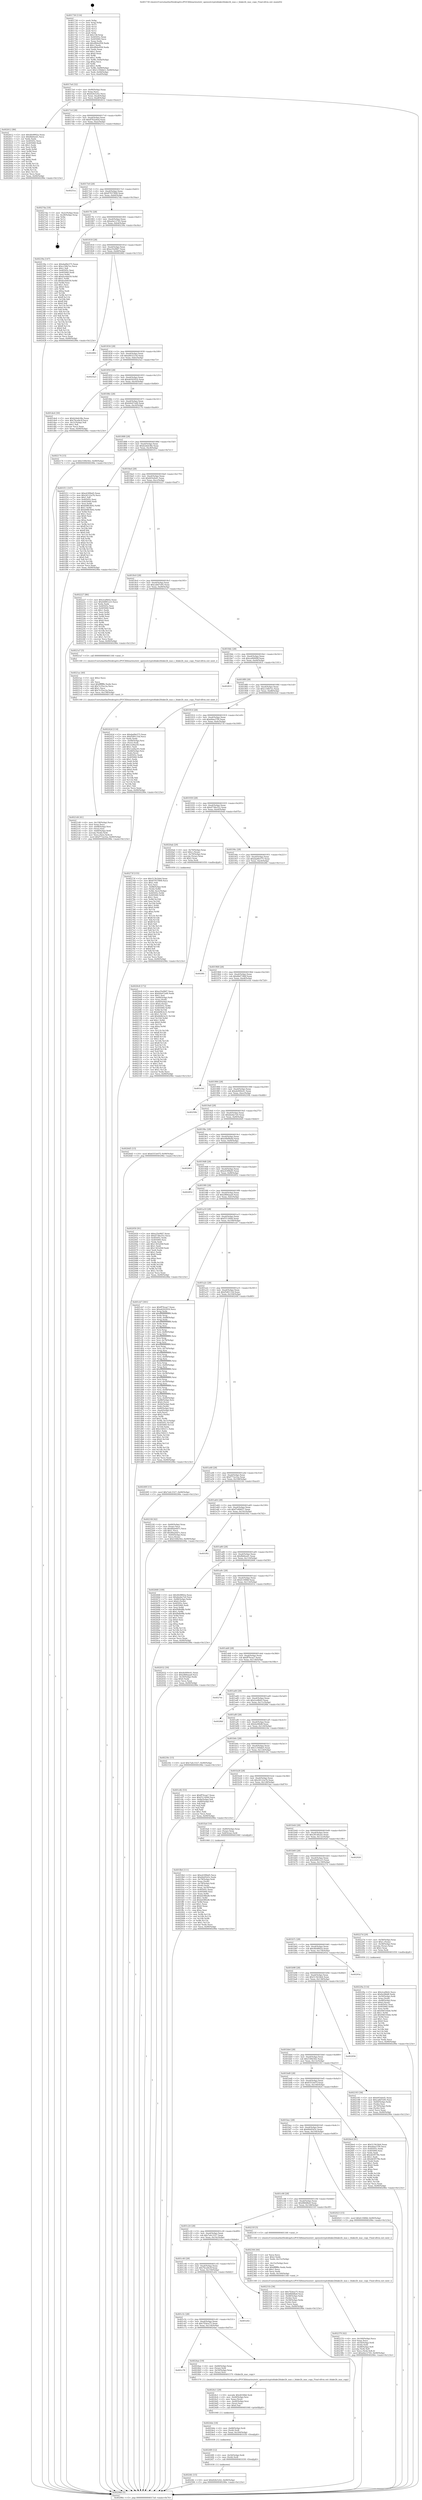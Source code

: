 digraph "0x401730" {
  label = "0x401730 (/mnt/c/Users/mathe/Desktop/tcc/POCII/binaries/extr_opensslcryptoblake2blake2b_mac.c_blake2b_mac_copy_Final-ollvm.out::main(0))"
  labelloc = "t"
  node[shape=record]

  Entry [label="",width=0.3,height=0.3,shape=circle,fillcolor=black,style=filled]
  "0x4017a4" [label="{
     0x4017a4 [32]\l
     | [instrs]\l
     &nbsp;&nbsp;0x4017a4 \<+6\>: mov -0x90(%rbp),%eax\l
     &nbsp;&nbsp;0x4017aa \<+2\>: mov %eax,%ecx\l
     &nbsp;&nbsp;0x4017ac \<+6\>: sub $0x82fe5242,%ecx\l
     &nbsp;&nbsp;0x4017b2 \<+6\>: mov %eax,-0xa4(%rbp)\l
     &nbsp;&nbsp;0x4017b8 \<+6\>: mov %ecx,-0xa8(%rbp)\l
     &nbsp;&nbsp;0x4017be \<+6\>: je 0000000000402612 \<main+0xee2\>\l
  }"]
  "0x402612" [label="{
     0x402612 [86]\l
     | [instrs]\l
     &nbsp;&nbsp;0x402612 \<+5\>: mov $0x4fe9892a,%eax\l
     &nbsp;&nbsp;0x402617 \<+5\>: mov $0xfbbfeed1,%ecx\l
     &nbsp;&nbsp;0x40261c \<+2\>: xor %edx,%edx\l
     &nbsp;&nbsp;0x40261e \<+7\>: mov 0x40505c,%esi\l
     &nbsp;&nbsp;0x402625 \<+7\>: mov 0x405060,%edi\l
     &nbsp;&nbsp;0x40262c \<+3\>: sub $0x1,%edx\l
     &nbsp;&nbsp;0x40262f \<+3\>: mov %esi,%r8d\l
     &nbsp;&nbsp;0x402632 \<+3\>: add %edx,%r8d\l
     &nbsp;&nbsp;0x402635 \<+4\>: imul %r8d,%esi\l
     &nbsp;&nbsp;0x402639 \<+3\>: and $0x1,%esi\l
     &nbsp;&nbsp;0x40263c \<+3\>: cmp $0x0,%esi\l
     &nbsp;&nbsp;0x40263f \<+4\>: sete %r9b\l
     &nbsp;&nbsp;0x402643 \<+3\>: cmp $0xa,%edi\l
     &nbsp;&nbsp;0x402646 \<+4\>: setl %r10b\l
     &nbsp;&nbsp;0x40264a \<+3\>: mov %r9b,%r11b\l
     &nbsp;&nbsp;0x40264d \<+3\>: and %r10b,%r11b\l
     &nbsp;&nbsp;0x402650 \<+3\>: xor %r10b,%r9b\l
     &nbsp;&nbsp;0x402653 \<+3\>: or %r9b,%r11b\l
     &nbsp;&nbsp;0x402656 \<+4\>: test $0x1,%r11b\l
     &nbsp;&nbsp;0x40265a \<+3\>: cmovne %ecx,%eax\l
     &nbsp;&nbsp;0x40265d \<+6\>: mov %eax,-0x90(%rbp)\l
     &nbsp;&nbsp;0x402663 \<+5\>: jmp 000000000040296e \<main+0x123e\>\l
  }"]
  "0x4017c4" [label="{
     0x4017c4 [28]\l
     | [instrs]\l
     &nbsp;&nbsp;0x4017c4 \<+5\>: jmp 00000000004017c9 \<main+0x99\>\l
     &nbsp;&nbsp;0x4017c9 \<+6\>: mov -0xa4(%rbp),%eax\l
     &nbsp;&nbsp;0x4017cf \<+5\>: sub $0x8762a4ed,%eax\l
     &nbsp;&nbsp;0x4017d4 \<+6\>: mov %eax,-0xac(%rbp)\l
     &nbsp;&nbsp;0x4017da \<+6\>: je 000000000040251a \<main+0xdea\>\l
  }"]
  Exit [label="",width=0.3,height=0.3,shape=circle,fillcolor=black,style=filled,peripheries=2]
  "0x40251a" [label="{
     0x40251a\l
  }", style=dashed]
  "0x4017e0" [label="{
     0x4017e0 [28]\l
     | [instrs]\l
     &nbsp;&nbsp;0x4017e0 \<+5\>: jmp 00000000004017e5 \<main+0xb5\>\l
     &nbsp;&nbsp;0x4017e5 \<+6\>: mov -0xa4(%rbp),%eax\l
     &nbsp;&nbsp;0x4017eb \<+5\>: sub $0x87937808,%eax\l
     &nbsp;&nbsp;0x4017f0 \<+6\>: mov %eax,-0xb0(%rbp)\l
     &nbsp;&nbsp;0x4017f6 \<+6\>: je 00000000004027da \<main+0x10aa\>\l
  }"]
  "0x4024fc" [label="{
     0x4024fc [15]\l
     | [instrs]\l
     &nbsp;&nbsp;0x4024fc \<+10\>: movl $0x82fe5242,-0x90(%rbp)\l
     &nbsp;&nbsp;0x402506 \<+5\>: jmp 000000000040296e \<main+0x123e\>\l
  }"]
  "0x4027da" [label="{
     0x4027da [18]\l
     | [instrs]\l
     &nbsp;&nbsp;0x4027da \<+3\>: mov -0x2c(%rbp),%eax\l
     &nbsp;&nbsp;0x4027dd \<+4\>: lea -0x28(%rbp),%rsp\l
     &nbsp;&nbsp;0x4027e1 \<+1\>: pop %rbx\l
     &nbsp;&nbsp;0x4027e2 \<+2\>: pop %r12\l
     &nbsp;&nbsp;0x4027e4 \<+2\>: pop %r13\l
     &nbsp;&nbsp;0x4027e6 \<+2\>: pop %r14\l
     &nbsp;&nbsp;0x4027e8 \<+2\>: pop %r15\l
     &nbsp;&nbsp;0x4027ea \<+1\>: pop %rbp\l
     &nbsp;&nbsp;0x4027eb \<+1\>: ret\l
  }"]
  "0x4017fc" [label="{
     0x4017fc [28]\l
     | [instrs]\l
     &nbsp;&nbsp;0x4017fc \<+5\>: jmp 0000000000401801 \<main+0xd1\>\l
     &nbsp;&nbsp;0x401801 \<+6\>: mov -0xa4(%rbp),%eax\l
     &nbsp;&nbsp;0x401807 \<+5\>: sub $0xa0a12745,%eax\l
     &nbsp;&nbsp;0x40180c \<+6\>: mov %eax,-0xb4(%rbp)\l
     &nbsp;&nbsp;0x401812 \<+6\>: je 000000000040239a \<main+0xc6a\>\l
  }"]
  "0x4024f0" [label="{
     0x4024f0 [12]\l
     | [instrs]\l
     &nbsp;&nbsp;0x4024f0 \<+4\>: mov -0x50(%rbp),%rdi\l
     &nbsp;&nbsp;0x4024f4 \<+3\>: mov (%rdi),%rdi\l
     &nbsp;&nbsp;0x4024f7 \<+5\>: call 0000000000401030 \<free@plt\>\l
     | [calls]\l
     &nbsp;&nbsp;0x401030 \{1\} (unknown)\l
  }"]
  "0x40239a" [label="{
     0x40239a [147]\l
     | [instrs]\l
     &nbsp;&nbsp;0x40239a \<+5\>: mov $0xdad9e575,%eax\l
     &nbsp;&nbsp;0x40239f \<+5\>: mov $0xcc56b7ec,%ecx\l
     &nbsp;&nbsp;0x4023a4 \<+2\>: mov $0x1,%dl\l
     &nbsp;&nbsp;0x4023a6 \<+7\>: mov 0x40505c,%esi\l
     &nbsp;&nbsp;0x4023ad \<+7\>: mov 0x405060,%edi\l
     &nbsp;&nbsp;0x4023b4 \<+3\>: mov %esi,%r8d\l
     &nbsp;&nbsp;0x4023b7 \<+7\>: add $0xdce4de59,%r8d\l
     &nbsp;&nbsp;0x4023be \<+4\>: sub $0x1,%r8d\l
     &nbsp;&nbsp;0x4023c2 \<+7\>: sub $0xdce4de59,%r8d\l
     &nbsp;&nbsp;0x4023c9 \<+4\>: imul %r8d,%esi\l
     &nbsp;&nbsp;0x4023cd \<+3\>: and $0x1,%esi\l
     &nbsp;&nbsp;0x4023d0 \<+3\>: cmp $0x0,%esi\l
     &nbsp;&nbsp;0x4023d3 \<+4\>: sete %r9b\l
     &nbsp;&nbsp;0x4023d7 \<+3\>: cmp $0xa,%edi\l
     &nbsp;&nbsp;0x4023da \<+4\>: setl %r10b\l
     &nbsp;&nbsp;0x4023de \<+3\>: mov %r9b,%r11b\l
     &nbsp;&nbsp;0x4023e1 \<+4\>: xor $0xff,%r11b\l
     &nbsp;&nbsp;0x4023e5 \<+3\>: mov %r10b,%bl\l
     &nbsp;&nbsp;0x4023e8 \<+3\>: xor $0xff,%bl\l
     &nbsp;&nbsp;0x4023eb \<+3\>: xor $0x0,%dl\l
     &nbsp;&nbsp;0x4023ee \<+3\>: mov %r11b,%r14b\l
     &nbsp;&nbsp;0x4023f1 \<+4\>: and $0x0,%r14b\l
     &nbsp;&nbsp;0x4023f5 \<+3\>: and %dl,%r9b\l
     &nbsp;&nbsp;0x4023f8 \<+3\>: mov %bl,%r15b\l
     &nbsp;&nbsp;0x4023fb \<+4\>: and $0x0,%r15b\l
     &nbsp;&nbsp;0x4023ff \<+3\>: and %dl,%r10b\l
     &nbsp;&nbsp;0x402402 \<+3\>: or %r9b,%r14b\l
     &nbsp;&nbsp;0x402405 \<+3\>: or %r10b,%r15b\l
     &nbsp;&nbsp;0x402408 \<+3\>: xor %r15b,%r14b\l
     &nbsp;&nbsp;0x40240b \<+3\>: or %bl,%r11b\l
     &nbsp;&nbsp;0x40240e \<+4\>: xor $0xff,%r11b\l
     &nbsp;&nbsp;0x402412 \<+3\>: or $0x0,%dl\l
     &nbsp;&nbsp;0x402415 \<+3\>: and %dl,%r11b\l
     &nbsp;&nbsp;0x402418 \<+3\>: or %r11b,%r14b\l
     &nbsp;&nbsp;0x40241b \<+4\>: test $0x1,%r14b\l
     &nbsp;&nbsp;0x40241f \<+3\>: cmovne %ecx,%eax\l
     &nbsp;&nbsp;0x402422 \<+6\>: mov %eax,-0x90(%rbp)\l
     &nbsp;&nbsp;0x402428 \<+5\>: jmp 000000000040296e \<main+0x123e\>\l
  }"]
  "0x401818" [label="{
     0x401818 [28]\l
     | [instrs]\l
     &nbsp;&nbsp;0x401818 \<+5\>: jmp 000000000040181d \<main+0xed\>\l
     &nbsp;&nbsp;0x40181d \<+6\>: mov -0xa4(%rbp),%eax\l
     &nbsp;&nbsp;0x401823 \<+5\>: sub $0xa35e9fd7,%eax\l
     &nbsp;&nbsp;0x401828 \<+6\>: mov %eax,-0xb8(%rbp)\l
     &nbsp;&nbsp;0x40182e \<+6\>: je 0000000000402882 \<main+0x1152\>\l
  }"]
  "0x4024de" [label="{
     0x4024de [18]\l
     | [instrs]\l
     &nbsp;&nbsp;0x4024de \<+4\>: mov -0x68(%rbp),%rdi\l
     &nbsp;&nbsp;0x4024e2 \<+3\>: mov (%rdi),%rdi\l
     &nbsp;&nbsp;0x4024e5 \<+6\>: mov %eax,-0x164(%rbp)\l
     &nbsp;&nbsp;0x4024eb \<+5\>: call 0000000000401030 \<free@plt\>\l
     | [calls]\l
     &nbsp;&nbsp;0x401030 \{1\} (unknown)\l
  }"]
  "0x402882" [label="{
     0x402882\l
  }", style=dashed]
  "0x401834" [label="{
     0x401834 [28]\l
     | [instrs]\l
     &nbsp;&nbsp;0x401834 \<+5\>: jmp 0000000000401839 \<main+0x109\>\l
     &nbsp;&nbsp;0x401839 \<+6\>: mov -0xa4(%rbp),%eax\l
     &nbsp;&nbsp;0x40183f \<+5\>: sub $0xa843233d,%eax\l
     &nbsp;&nbsp;0x401844 \<+6\>: mov %eax,-0xbc(%rbp)\l
     &nbsp;&nbsp;0x40184a \<+6\>: je 00000000004025a3 \<main+0xe73\>\l
  }"]
  "0x4024c1" [label="{
     0x4024c1 [29]\l
     | [instrs]\l
     &nbsp;&nbsp;0x4024c1 \<+10\>: movabs $0x4030b6,%rdi\l
     &nbsp;&nbsp;0x4024cb \<+4\>: mov -0x40(%rbp),%rsi\l
     &nbsp;&nbsp;0x4024cf \<+2\>: mov %eax,(%rsi)\l
     &nbsp;&nbsp;0x4024d1 \<+4\>: mov -0x40(%rbp),%rsi\l
     &nbsp;&nbsp;0x4024d5 \<+2\>: mov (%rsi),%esi\l
     &nbsp;&nbsp;0x4024d7 \<+2\>: mov $0x0,%al\l
     &nbsp;&nbsp;0x4024d9 \<+5\>: call 0000000000401040 \<printf@plt\>\l
     | [calls]\l
     &nbsp;&nbsp;0x401040 \{1\} (unknown)\l
  }"]
  "0x4025a3" [label="{
     0x4025a3\l
  }", style=dashed]
  "0x401850" [label="{
     0x401850 [28]\l
     | [instrs]\l
     &nbsp;&nbsp;0x401850 \<+5\>: jmp 0000000000401855 \<main+0x125\>\l
     &nbsp;&nbsp;0x401855 \<+6\>: mov -0xa4(%rbp),%eax\l
     &nbsp;&nbsp;0x40185b \<+5\>: sub $0xab502916,%eax\l
     &nbsp;&nbsp;0x401860 \<+6\>: mov %eax,-0xc0(%rbp)\l
     &nbsp;&nbsp;0x401866 \<+6\>: je 0000000000401de4 \<main+0x6b4\>\l
  }"]
  "0x401c78" [label="{
     0x401c78\l
  }", style=dashed]
  "0x401de4" [label="{
     0x401de4 [30]\l
     | [instrs]\l
     &nbsp;&nbsp;0x401de4 \<+5\>: mov $0xb2deb38e,%eax\l
     &nbsp;&nbsp;0x401de9 \<+5\>: mov $0x7bca9e3f,%ecx\l
     &nbsp;&nbsp;0x401dee \<+3\>: mov -0x31(%rbp),%dl\l
     &nbsp;&nbsp;0x401df1 \<+3\>: test $0x1,%dl\l
     &nbsp;&nbsp;0x401df4 \<+3\>: cmovne %ecx,%eax\l
     &nbsp;&nbsp;0x401df7 \<+6\>: mov %eax,-0x90(%rbp)\l
     &nbsp;&nbsp;0x401dfd \<+5\>: jmp 000000000040296e \<main+0x123e\>\l
  }"]
  "0x40186c" [label="{
     0x40186c [28]\l
     | [instrs]\l
     &nbsp;&nbsp;0x40186c \<+5\>: jmp 0000000000401871 \<main+0x141\>\l
     &nbsp;&nbsp;0x401871 \<+6\>: mov -0xa4(%rbp),%eax\l
     &nbsp;&nbsp;0x401877 \<+5\>: sub $0xb0e07a48,%eax\l
     &nbsp;&nbsp;0x40187c \<+6\>: mov %eax,-0xc4(%rbp)\l
     &nbsp;&nbsp;0x401882 \<+6\>: je 0000000000402174 \<main+0xa44\>\l
  }"]
  "0x4024ae" [label="{
     0x4024ae [19]\l
     | [instrs]\l
     &nbsp;&nbsp;0x4024ae \<+4\>: mov -0x68(%rbp),%rax\l
     &nbsp;&nbsp;0x4024b2 \<+3\>: mov (%rax),%rdi\l
     &nbsp;&nbsp;0x4024b5 \<+4\>: mov -0x50(%rbp),%rax\l
     &nbsp;&nbsp;0x4024b9 \<+3\>: mov (%rax),%rsi\l
     &nbsp;&nbsp;0x4024bc \<+5\>: call 0000000000401570 \<blake2b_mac_copy\>\l
     | [calls]\l
     &nbsp;&nbsp;0x401570 \{1\} (/mnt/c/Users/mathe/Desktop/tcc/POCII/binaries/extr_opensslcryptoblake2blake2b_mac.c_blake2b_mac_copy_Final-ollvm.out::blake2b_mac_copy)\l
  }"]
  "0x402174" [label="{
     0x402174 [15]\l
     | [instrs]\l
     &nbsp;&nbsp;0x402174 \<+10\>: movl $0x530fe562,-0x90(%rbp)\l
     &nbsp;&nbsp;0x40217e \<+5\>: jmp 000000000040296e \<main+0x123e\>\l
  }"]
  "0x401888" [label="{
     0x401888 [28]\l
     | [instrs]\l
     &nbsp;&nbsp;0x401888 \<+5\>: jmp 000000000040188d \<main+0x15d\>\l
     &nbsp;&nbsp;0x40188d \<+6\>: mov -0xa4(%rbp),%eax\l
     &nbsp;&nbsp;0x401893 \<+5\>: sub $0xb2deb38e,%eax\l
     &nbsp;&nbsp;0x401898 \<+6\>: mov %eax,-0xc8(%rbp)\l
     &nbsp;&nbsp;0x40189e \<+6\>: je 0000000000401f11 \<main+0x7e1\>\l
  }"]
  "0x401c5c" [label="{
     0x401c5c [28]\l
     | [instrs]\l
     &nbsp;&nbsp;0x401c5c \<+5\>: jmp 0000000000401c61 \<main+0x531\>\l
     &nbsp;&nbsp;0x401c61 \<+6\>: mov -0xa4(%rbp),%eax\l
     &nbsp;&nbsp;0x401c67 \<+5\>: sub $0x7f2dca75,%eax\l
     &nbsp;&nbsp;0x401c6c \<+6\>: mov %eax,-0x154(%rbp)\l
     &nbsp;&nbsp;0x401c72 \<+6\>: je 00000000004024ae \<main+0xd7e\>\l
  }"]
  "0x401f11" [label="{
     0x401f11 [147]\l
     | [instrs]\l
     &nbsp;&nbsp;0x401f11 \<+5\>: mov $0xe43f0bd5,%eax\l
     &nbsp;&nbsp;0x401f16 \<+5\>: mov $0x26122a7b,%ecx\l
     &nbsp;&nbsp;0x401f1b \<+2\>: mov $0x1,%dl\l
     &nbsp;&nbsp;0x401f1d \<+7\>: mov 0x40505c,%esi\l
     &nbsp;&nbsp;0x401f24 \<+7\>: mov 0x405060,%edi\l
     &nbsp;&nbsp;0x401f2b \<+3\>: mov %esi,%r8d\l
     &nbsp;&nbsp;0x401f2e \<+7\>: sub $0xb08b3b92,%r8d\l
     &nbsp;&nbsp;0x401f35 \<+4\>: sub $0x1,%r8d\l
     &nbsp;&nbsp;0x401f39 \<+7\>: add $0xb08b3b92,%r8d\l
     &nbsp;&nbsp;0x401f40 \<+4\>: imul %r8d,%esi\l
     &nbsp;&nbsp;0x401f44 \<+3\>: and $0x1,%esi\l
     &nbsp;&nbsp;0x401f47 \<+3\>: cmp $0x0,%esi\l
     &nbsp;&nbsp;0x401f4a \<+4\>: sete %r9b\l
     &nbsp;&nbsp;0x401f4e \<+3\>: cmp $0xa,%edi\l
     &nbsp;&nbsp;0x401f51 \<+4\>: setl %r10b\l
     &nbsp;&nbsp;0x401f55 \<+3\>: mov %r9b,%r11b\l
     &nbsp;&nbsp;0x401f58 \<+4\>: xor $0xff,%r11b\l
     &nbsp;&nbsp;0x401f5c \<+3\>: mov %r10b,%bl\l
     &nbsp;&nbsp;0x401f5f \<+3\>: xor $0xff,%bl\l
     &nbsp;&nbsp;0x401f62 \<+3\>: xor $0x0,%dl\l
     &nbsp;&nbsp;0x401f65 \<+3\>: mov %r11b,%r14b\l
     &nbsp;&nbsp;0x401f68 \<+4\>: and $0x0,%r14b\l
     &nbsp;&nbsp;0x401f6c \<+3\>: and %dl,%r9b\l
     &nbsp;&nbsp;0x401f6f \<+3\>: mov %bl,%r15b\l
     &nbsp;&nbsp;0x401f72 \<+4\>: and $0x0,%r15b\l
     &nbsp;&nbsp;0x401f76 \<+3\>: and %dl,%r10b\l
     &nbsp;&nbsp;0x401f79 \<+3\>: or %r9b,%r14b\l
     &nbsp;&nbsp;0x401f7c \<+3\>: or %r10b,%r15b\l
     &nbsp;&nbsp;0x401f7f \<+3\>: xor %r15b,%r14b\l
     &nbsp;&nbsp;0x401f82 \<+3\>: or %bl,%r11b\l
     &nbsp;&nbsp;0x401f85 \<+4\>: xor $0xff,%r11b\l
     &nbsp;&nbsp;0x401f89 \<+3\>: or $0x0,%dl\l
     &nbsp;&nbsp;0x401f8c \<+3\>: and %dl,%r11b\l
     &nbsp;&nbsp;0x401f8f \<+3\>: or %r11b,%r14b\l
     &nbsp;&nbsp;0x401f92 \<+4\>: test $0x1,%r14b\l
     &nbsp;&nbsp;0x401f96 \<+3\>: cmovne %ecx,%eax\l
     &nbsp;&nbsp;0x401f99 \<+6\>: mov %eax,-0x90(%rbp)\l
     &nbsp;&nbsp;0x401f9f \<+5\>: jmp 000000000040296e \<main+0x123e\>\l
  }"]
  "0x4018a4" [label="{
     0x4018a4 [28]\l
     | [instrs]\l
     &nbsp;&nbsp;0x4018a4 \<+5\>: jmp 00000000004018a9 \<main+0x179\>\l
     &nbsp;&nbsp;0x4018a9 \<+6\>: mov -0xa4(%rbp),%eax\l
     &nbsp;&nbsp;0x4018af \<+5\>: sub $0xb93efed1,%eax\l
     &nbsp;&nbsp;0x4018b4 \<+6\>: mov %eax,-0xcc(%rbp)\l
     &nbsp;&nbsp;0x4018ba \<+6\>: je 0000000000402227 \<main+0xaf7\>\l
  }"]
  "0x401e02" [label="{
     0x401e02\l
  }", style=dashed]
  "0x402227" [label="{
     0x402227 [86]\l
     | [instrs]\l
     &nbsp;&nbsp;0x402227 \<+5\>: mov $0x2ca9b42,%eax\l
     &nbsp;&nbsp;0x40222c \<+5\>: mov $0x44881e23,%ecx\l
     &nbsp;&nbsp;0x402231 \<+2\>: xor %edx,%edx\l
     &nbsp;&nbsp;0x402233 \<+7\>: mov 0x40505c,%esi\l
     &nbsp;&nbsp;0x40223a \<+7\>: mov 0x405060,%edi\l
     &nbsp;&nbsp;0x402241 \<+3\>: sub $0x1,%edx\l
     &nbsp;&nbsp;0x402244 \<+3\>: mov %esi,%r8d\l
     &nbsp;&nbsp;0x402247 \<+3\>: add %edx,%r8d\l
     &nbsp;&nbsp;0x40224a \<+4\>: imul %r8d,%esi\l
     &nbsp;&nbsp;0x40224e \<+3\>: and $0x1,%esi\l
     &nbsp;&nbsp;0x402251 \<+3\>: cmp $0x0,%esi\l
     &nbsp;&nbsp;0x402254 \<+4\>: sete %r9b\l
     &nbsp;&nbsp;0x402258 \<+3\>: cmp $0xa,%edi\l
     &nbsp;&nbsp;0x40225b \<+4\>: setl %r10b\l
     &nbsp;&nbsp;0x40225f \<+3\>: mov %r9b,%r11b\l
     &nbsp;&nbsp;0x402262 \<+3\>: and %r10b,%r11b\l
     &nbsp;&nbsp;0x402265 \<+3\>: xor %r10b,%r9b\l
     &nbsp;&nbsp;0x402268 \<+3\>: or %r9b,%r11b\l
     &nbsp;&nbsp;0x40226b \<+4\>: test $0x1,%r11b\l
     &nbsp;&nbsp;0x40226f \<+3\>: cmovne %ecx,%eax\l
     &nbsp;&nbsp;0x402272 \<+6\>: mov %eax,-0x90(%rbp)\l
     &nbsp;&nbsp;0x402278 \<+5\>: jmp 000000000040296e \<main+0x123e\>\l
  }"]
  "0x4018c0" [label="{
     0x4018c0 [28]\l
     | [instrs]\l
     &nbsp;&nbsp;0x4018c0 \<+5\>: jmp 00000000004018c5 \<main+0x195\>\l
     &nbsp;&nbsp;0x4018c5 \<+6\>: mov -0xa4(%rbp),%eax\l
     &nbsp;&nbsp;0x4018cb \<+5\>: sub $0xca8d7e95,%eax\l
     &nbsp;&nbsp;0x4018d0 \<+6\>: mov %eax,-0xd0(%rbp)\l
     &nbsp;&nbsp;0x4018d6 \<+6\>: je 00000000004021a7 \<main+0xa77\>\l
  }"]
  "0x402370" [label="{
     0x402370 [42]\l
     | [instrs]\l
     &nbsp;&nbsp;0x402370 \<+6\>: mov -0x160(%rbp),%ecx\l
     &nbsp;&nbsp;0x402376 \<+3\>: imul %eax,%ecx\l
     &nbsp;&nbsp;0x402379 \<+4\>: mov -0x50(%rbp),%rdi\l
     &nbsp;&nbsp;0x40237d \<+3\>: mov (%rdi),%rdi\l
     &nbsp;&nbsp;0x402380 \<+4\>: mov -0x48(%rbp),%r8\l
     &nbsp;&nbsp;0x402384 \<+3\>: movslq (%r8),%r8\l
     &nbsp;&nbsp;0x402387 \<+4\>: mov %ecx,(%rdi,%r8,4)\l
     &nbsp;&nbsp;0x40238b \<+10\>: movl $0xa0a12745,-0x90(%rbp)\l
     &nbsp;&nbsp;0x402395 \<+5\>: jmp 000000000040296e \<main+0x123e\>\l
  }"]
  "0x4021a7" [label="{
     0x4021a7 [5]\l
     | [instrs]\l
     &nbsp;&nbsp;0x4021a7 \<+5\>: call 0000000000401160 \<next_i\>\l
     | [calls]\l
     &nbsp;&nbsp;0x401160 \{1\} (/mnt/c/Users/mathe/Desktop/tcc/POCII/binaries/extr_opensslcryptoblake2blake2b_mac.c_blake2b_mac_copy_Final-ollvm.out::next_i)\l
  }"]
  "0x4018dc" [label="{
     0x4018dc [28]\l
     | [instrs]\l
     &nbsp;&nbsp;0x4018dc \<+5\>: jmp 00000000004018e1 \<main+0x1b1\>\l
     &nbsp;&nbsp;0x4018e1 \<+6\>: mov -0xa4(%rbp),%eax\l
     &nbsp;&nbsp;0x4018e7 \<+5\>: sub $0xca90009f,%eax\l
     &nbsp;&nbsp;0x4018ec \<+6\>: mov %eax,-0xd4(%rbp)\l
     &nbsp;&nbsp;0x4018f2 \<+6\>: je 0000000000402831 \<main+0x1101\>\l
  }"]
  "0x402344" [label="{
     0x402344 [44]\l
     | [instrs]\l
     &nbsp;&nbsp;0x402344 \<+2\>: xor %ecx,%ecx\l
     &nbsp;&nbsp;0x402346 \<+5\>: mov $0x2,%edx\l
     &nbsp;&nbsp;0x40234b \<+6\>: mov %edx,-0x15c(%rbp)\l
     &nbsp;&nbsp;0x402351 \<+1\>: cltd\l
     &nbsp;&nbsp;0x402352 \<+6\>: mov -0x15c(%rbp),%esi\l
     &nbsp;&nbsp;0x402358 \<+2\>: idiv %esi\l
     &nbsp;&nbsp;0x40235a \<+6\>: imul $0xfffffffe,%edx,%edx\l
     &nbsp;&nbsp;0x402360 \<+3\>: sub $0x1,%ecx\l
     &nbsp;&nbsp;0x402363 \<+2\>: sub %ecx,%edx\l
     &nbsp;&nbsp;0x402365 \<+6\>: mov %edx,-0x160(%rbp)\l
     &nbsp;&nbsp;0x40236b \<+5\>: call 0000000000401160 \<next_i\>\l
     | [calls]\l
     &nbsp;&nbsp;0x401160 \{1\} (/mnt/c/Users/mathe/Desktop/tcc/POCII/binaries/extr_opensslcryptoblake2blake2b_mac.c_blake2b_mac_copy_Final-ollvm.out::next_i)\l
  }"]
  "0x402831" [label="{
     0x402831\l
  }", style=dashed]
  "0x4018f8" [label="{
     0x4018f8 [28]\l
     | [instrs]\l
     &nbsp;&nbsp;0x4018f8 \<+5\>: jmp 00000000004018fd \<main+0x1cd\>\l
     &nbsp;&nbsp;0x4018fd \<+6\>: mov -0xa4(%rbp),%eax\l
     &nbsp;&nbsp;0x401903 \<+5\>: sub $0xcc56b7ec,%eax\l
     &nbsp;&nbsp;0x401908 \<+6\>: mov %eax,-0xd8(%rbp)\l
     &nbsp;&nbsp;0x40190e \<+6\>: je 000000000040242d \<main+0xcfd\>\l
  }"]
  "0x401c40" [label="{
     0x401c40 [28]\l
     | [instrs]\l
     &nbsp;&nbsp;0x401c40 \<+5\>: jmp 0000000000401c45 \<main+0x515\>\l
     &nbsp;&nbsp;0x401c45 \<+6\>: mov -0xa4(%rbp),%eax\l
     &nbsp;&nbsp;0x401c4b \<+5\>: sub $0x7bca9e3f,%eax\l
     &nbsp;&nbsp;0x401c50 \<+6\>: mov %eax,-0x150(%rbp)\l
     &nbsp;&nbsp;0x401c56 \<+6\>: je 0000000000401e02 \<main+0x6d2\>\l
  }"]
  "0x40242d" [label="{
     0x40242d [114]\l
     | [instrs]\l
     &nbsp;&nbsp;0x40242d \<+5\>: mov $0xdad9e575,%eax\l
     &nbsp;&nbsp;0x402432 \<+5\>: mov $0xf5d0133d,%ecx\l
     &nbsp;&nbsp;0x402437 \<+2\>: xor %edx,%edx\l
     &nbsp;&nbsp;0x402439 \<+4\>: mov -0x48(%rbp),%rsi\l
     &nbsp;&nbsp;0x40243d \<+2\>: mov (%rsi),%edi\l
     &nbsp;&nbsp;0x40243f \<+6\>: add $0x1ee8ac93,%edi\l
     &nbsp;&nbsp;0x402445 \<+3\>: add $0x1,%edi\l
     &nbsp;&nbsp;0x402448 \<+6\>: sub $0x1ee8ac93,%edi\l
     &nbsp;&nbsp;0x40244e \<+4\>: mov -0x48(%rbp),%rsi\l
     &nbsp;&nbsp;0x402452 \<+2\>: mov %edi,(%rsi)\l
     &nbsp;&nbsp;0x402454 \<+7\>: mov 0x40505c,%edi\l
     &nbsp;&nbsp;0x40245b \<+8\>: mov 0x405060,%r8d\l
     &nbsp;&nbsp;0x402463 \<+3\>: sub $0x1,%edx\l
     &nbsp;&nbsp;0x402466 \<+3\>: mov %edi,%r9d\l
     &nbsp;&nbsp;0x402469 \<+3\>: add %edx,%r9d\l
     &nbsp;&nbsp;0x40246c \<+4\>: imul %r9d,%edi\l
     &nbsp;&nbsp;0x402470 \<+3\>: and $0x1,%edi\l
     &nbsp;&nbsp;0x402473 \<+3\>: cmp $0x0,%edi\l
     &nbsp;&nbsp;0x402476 \<+4\>: sete %r10b\l
     &nbsp;&nbsp;0x40247a \<+4\>: cmp $0xa,%r8d\l
     &nbsp;&nbsp;0x40247e \<+4\>: setl %r11b\l
     &nbsp;&nbsp;0x402482 \<+3\>: mov %r10b,%bl\l
     &nbsp;&nbsp;0x402485 \<+3\>: and %r11b,%bl\l
     &nbsp;&nbsp;0x402488 \<+3\>: xor %r11b,%r10b\l
     &nbsp;&nbsp;0x40248b \<+3\>: or %r10b,%bl\l
     &nbsp;&nbsp;0x40248e \<+3\>: test $0x1,%bl\l
     &nbsp;&nbsp;0x402491 \<+3\>: cmovne %ecx,%eax\l
     &nbsp;&nbsp;0x402494 \<+6\>: mov %eax,-0x90(%rbp)\l
     &nbsp;&nbsp;0x40249a \<+5\>: jmp 000000000040296e \<main+0x123e\>\l
  }"]
  "0x401914" [label="{
     0x401914 [28]\l
     | [instrs]\l
     &nbsp;&nbsp;0x401914 \<+5\>: jmp 0000000000401919 \<main+0x1e9\>\l
     &nbsp;&nbsp;0x401919 \<+6\>: mov -0xa4(%rbp),%eax\l
     &nbsp;&nbsp;0x40191f \<+5\>: sub $0xd4ae37f0,%eax\l
     &nbsp;&nbsp;0x401924 \<+6\>: mov %eax,-0xdc(%rbp)\l
     &nbsp;&nbsp;0x40192a \<+6\>: je 000000000040273f \<main+0x100f\>\l
  }"]
  "0x40231b" [label="{
     0x40231b [36]\l
     | [instrs]\l
     &nbsp;&nbsp;0x40231b \<+5\>: mov $0x7f2dca75,%eax\l
     &nbsp;&nbsp;0x402320 \<+5\>: mov $0x6fbfd8a9,%ecx\l
     &nbsp;&nbsp;0x402325 \<+4\>: mov -0x48(%rbp),%rdx\l
     &nbsp;&nbsp;0x402329 \<+2\>: mov (%rdx),%esi\l
     &nbsp;&nbsp;0x40232b \<+4\>: mov -0x58(%rbp),%rdx\l
     &nbsp;&nbsp;0x40232f \<+2\>: cmp (%rdx),%esi\l
     &nbsp;&nbsp;0x402331 \<+3\>: cmovl %ecx,%eax\l
     &nbsp;&nbsp;0x402334 \<+6\>: mov %eax,-0x90(%rbp)\l
     &nbsp;&nbsp;0x40233a \<+5\>: jmp 000000000040296e \<main+0x123e\>\l
  }"]
  "0x40273f" [label="{
     0x40273f [155]\l
     | [instrs]\l
     &nbsp;&nbsp;0x40273f \<+5\>: mov $0x513b1bb4,%eax\l
     &nbsp;&nbsp;0x402744 \<+5\>: mov $0x87937808,%ecx\l
     &nbsp;&nbsp;0x402749 \<+2\>: mov $0x1,%dl\l
     &nbsp;&nbsp;0x40274b \<+2\>: xor %esi,%esi\l
     &nbsp;&nbsp;0x40274d \<+7\>: mov -0x88(%rbp),%rdi\l
     &nbsp;&nbsp;0x402754 \<+3\>: mov (%rdi),%r8d\l
     &nbsp;&nbsp;0x402757 \<+4\>: mov %r8d,-0x2c(%rbp)\l
     &nbsp;&nbsp;0x40275b \<+8\>: mov 0x40505c,%r8d\l
     &nbsp;&nbsp;0x402763 \<+8\>: mov 0x405060,%r9d\l
     &nbsp;&nbsp;0x40276b \<+3\>: sub $0x1,%esi\l
     &nbsp;&nbsp;0x40276e \<+3\>: mov %r8d,%r10d\l
     &nbsp;&nbsp;0x402771 \<+3\>: add %esi,%r10d\l
     &nbsp;&nbsp;0x402774 \<+4\>: imul %r10d,%r8d\l
     &nbsp;&nbsp;0x402778 \<+4\>: and $0x1,%r8d\l
     &nbsp;&nbsp;0x40277c \<+4\>: cmp $0x0,%r8d\l
     &nbsp;&nbsp;0x402780 \<+4\>: sete %r11b\l
     &nbsp;&nbsp;0x402784 \<+4\>: cmp $0xa,%r9d\l
     &nbsp;&nbsp;0x402788 \<+3\>: setl %bl\l
     &nbsp;&nbsp;0x40278b \<+3\>: mov %r11b,%r14b\l
     &nbsp;&nbsp;0x40278e \<+4\>: xor $0xff,%r14b\l
     &nbsp;&nbsp;0x402792 \<+3\>: mov %bl,%r15b\l
     &nbsp;&nbsp;0x402795 \<+4\>: xor $0xff,%r15b\l
     &nbsp;&nbsp;0x402799 \<+3\>: xor $0x0,%dl\l
     &nbsp;&nbsp;0x40279c \<+3\>: mov %r14b,%r12b\l
     &nbsp;&nbsp;0x40279f \<+4\>: and $0x0,%r12b\l
     &nbsp;&nbsp;0x4027a3 \<+3\>: and %dl,%r11b\l
     &nbsp;&nbsp;0x4027a6 \<+3\>: mov %r15b,%r13b\l
     &nbsp;&nbsp;0x4027a9 \<+4\>: and $0x0,%r13b\l
     &nbsp;&nbsp;0x4027ad \<+2\>: and %dl,%bl\l
     &nbsp;&nbsp;0x4027af \<+3\>: or %r11b,%r12b\l
     &nbsp;&nbsp;0x4027b2 \<+3\>: or %bl,%r13b\l
     &nbsp;&nbsp;0x4027b5 \<+3\>: xor %r13b,%r12b\l
     &nbsp;&nbsp;0x4027b8 \<+3\>: or %r15b,%r14b\l
     &nbsp;&nbsp;0x4027bb \<+4\>: xor $0xff,%r14b\l
     &nbsp;&nbsp;0x4027bf \<+3\>: or $0x0,%dl\l
     &nbsp;&nbsp;0x4027c2 \<+3\>: and %dl,%r14b\l
     &nbsp;&nbsp;0x4027c5 \<+3\>: or %r14b,%r12b\l
     &nbsp;&nbsp;0x4027c8 \<+4\>: test $0x1,%r12b\l
     &nbsp;&nbsp;0x4027cc \<+3\>: cmovne %ecx,%eax\l
     &nbsp;&nbsp;0x4027cf \<+6\>: mov %eax,-0x90(%rbp)\l
     &nbsp;&nbsp;0x4027d5 \<+5\>: jmp 000000000040296e \<main+0x123e\>\l
  }"]
  "0x401930" [label="{
     0x401930 [28]\l
     | [instrs]\l
     &nbsp;&nbsp;0x401930 \<+5\>: jmp 0000000000401935 \<main+0x205\>\l
     &nbsp;&nbsp;0x401935 \<+6\>: mov -0xa4(%rbp),%eax\l
     &nbsp;&nbsp;0x40193b \<+5\>: sub $0xd738a352,%eax\l
     &nbsp;&nbsp;0x401940 \<+6\>: mov %eax,-0xe0(%rbp)\l
     &nbsp;&nbsp;0x401946 \<+6\>: je 00000000004020ab \<main+0x97b\>\l
  }"]
  "0x401c24" [label="{
     0x401c24 [28]\l
     | [instrs]\l
     &nbsp;&nbsp;0x401c24 \<+5\>: jmp 0000000000401c29 \<main+0x4f9\>\l
     &nbsp;&nbsp;0x401c29 \<+6\>: mov -0xa4(%rbp),%eax\l
     &nbsp;&nbsp;0x401c2f \<+5\>: sub $0x7a4c3327,%eax\l
     &nbsp;&nbsp;0x401c34 \<+6\>: mov %eax,-0x14c(%rbp)\l
     &nbsp;&nbsp;0x401c3a \<+6\>: je 000000000040231b \<main+0xbeb\>\l
  }"]
  "0x4020ab" [label="{
     0x4020ab [29]\l
     | [instrs]\l
     &nbsp;&nbsp;0x4020ab \<+4\>: mov -0x70(%rbp),%rax\l
     &nbsp;&nbsp;0x4020af \<+6\>: movl $0x1,(%rax)\l
     &nbsp;&nbsp;0x4020b5 \<+4\>: mov -0x70(%rbp),%rax\l
     &nbsp;&nbsp;0x4020b9 \<+3\>: movslq (%rax),%rax\l
     &nbsp;&nbsp;0x4020bc \<+4\>: shl $0x2,%rax\l
     &nbsp;&nbsp;0x4020c0 \<+3\>: mov %rax,%rdi\l
     &nbsp;&nbsp;0x4020c3 \<+5\>: call 0000000000401050 \<malloc@plt\>\l
     | [calls]\l
     &nbsp;&nbsp;0x401050 \{1\} (unknown)\l
  }"]
  "0x40194c" [label="{
     0x40194c [28]\l
     | [instrs]\l
     &nbsp;&nbsp;0x40194c \<+5\>: jmp 0000000000401951 \<main+0x221\>\l
     &nbsp;&nbsp;0x401951 \<+6\>: mov -0xa4(%rbp),%eax\l
     &nbsp;&nbsp;0x401957 \<+5\>: sub $0xdad9e575,%eax\l
     &nbsp;&nbsp;0x40195c \<+6\>: mov %eax,-0xe4(%rbp)\l
     &nbsp;&nbsp;0x401962 \<+6\>: je 00000000004028fc \<main+0x11cc\>\l
  }"]
  "0x40233f" [label="{
     0x40233f [5]\l
     | [instrs]\l
     &nbsp;&nbsp;0x40233f \<+5\>: call 0000000000401160 \<next_i\>\l
     | [calls]\l
     &nbsp;&nbsp;0x401160 \{1\} (/mnt/c/Users/mathe/Desktop/tcc/POCII/binaries/extr_opensslcryptoblake2blake2b_mac.c_blake2b_mac_copy_Final-ollvm.out::next_i)\l
  }"]
  "0x4028fc" [label="{
     0x4028fc\l
  }", style=dashed]
  "0x401968" [label="{
     0x401968 [28]\l
     | [instrs]\l
     &nbsp;&nbsp;0x401968 \<+5\>: jmp 000000000040196d \<main+0x23d\>\l
     &nbsp;&nbsp;0x40196d \<+6\>: mov -0xa4(%rbp),%eax\l
     &nbsp;&nbsp;0x401973 \<+5\>: sub $0xdbd7386f,%eax\l
     &nbsp;&nbsp;0x401978 \<+6\>: mov %eax,-0xe8(%rbp)\l
     &nbsp;&nbsp;0x40197e \<+6\>: je 0000000000401e5d \<main+0x72d\>\l
  }"]
  "0x40229a" [label="{
     0x40229a [114]\l
     | [instrs]\l
     &nbsp;&nbsp;0x40229a \<+5\>: mov $0x2ca9b42,%ecx\l
     &nbsp;&nbsp;0x40229f \<+5\>: mov $0xfa286d8,%edx\l
     &nbsp;&nbsp;0x4022a4 \<+4\>: mov -0x50(%rbp),%rdi\l
     &nbsp;&nbsp;0x4022a8 \<+3\>: mov %rax,(%rdi)\l
     &nbsp;&nbsp;0x4022ab \<+4\>: mov -0x48(%rbp),%rax\l
     &nbsp;&nbsp;0x4022af \<+6\>: movl $0x0,(%rax)\l
     &nbsp;&nbsp;0x4022b5 \<+7\>: mov 0x40505c,%esi\l
     &nbsp;&nbsp;0x4022bc \<+8\>: mov 0x405060,%r8d\l
     &nbsp;&nbsp;0x4022c4 \<+3\>: mov %esi,%r9d\l
     &nbsp;&nbsp;0x4022c7 \<+7\>: sub $0x946164de,%r9d\l
     &nbsp;&nbsp;0x4022ce \<+4\>: sub $0x1,%r9d\l
     &nbsp;&nbsp;0x4022d2 \<+7\>: add $0x946164de,%r9d\l
     &nbsp;&nbsp;0x4022d9 \<+4\>: imul %r9d,%esi\l
     &nbsp;&nbsp;0x4022dd \<+3\>: and $0x1,%esi\l
     &nbsp;&nbsp;0x4022e0 \<+3\>: cmp $0x0,%esi\l
     &nbsp;&nbsp;0x4022e3 \<+4\>: sete %r10b\l
     &nbsp;&nbsp;0x4022e7 \<+4\>: cmp $0xa,%r8d\l
     &nbsp;&nbsp;0x4022eb \<+4\>: setl %r11b\l
     &nbsp;&nbsp;0x4022ef \<+3\>: mov %r10b,%bl\l
     &nbsp;&nbsp;0x4022f2 \<+3\>: and %r11b,%bl\l
     &nbsp;&nbsp;0x4022f5 \<+3\>: xor %r11b,%r10b\l
     &nbsp;&nbsp;0x4022f8 \<+3\>: or %r10b,%bl\l
     &nbsp;&nbsp;0x4022fb \<+3\>: test $0x1,%bl\l
     &nbsp;&nbsp;0x4022fe \<+3\>: cmovne %edx,%ecx\l
     &nbsp;&nbsp;0x402301 \<+6\>: mov %ecx,-0x90(%rbp)\l
     &nbsp;&nbsp;0x402307 \<+5\>: jmp 000000000040296e \<main+0x123e\>\l
  }"]
  "0x401e5d" [label="{
     0x401e5d\l
  }", style=dashed]
  "0x401984" [label="{
     0x401984 [28]\l
     | [instrs]\l
     &nbsp;&nbsp;0x401984 \<+5\>: jmp 0000000000401989 \<main+0x259\>\l
     &nbsp;&nbsp;0x401989 \<+6\>: mov -0xa4(%rbp),%eax\l
     &nbsp;&nbsp;0x40198f \<+5\>: sub $0xde000e41,%eax\l
     &nbsp;&nbsp;0x401994 \<+6\>: mov %eax,-0xec(%rbp)\l
     &nbsp;&nbsp;0x40199a \<+6\>: je 000000000040250b \<main+0xddb\>\l
  }"]
  "0x4021d4" [label="{
     0x4021d4 [41]\l
     | [instrs]\l
     &nbsp;&nbsp;0x4021d4 \<+6\>: mov -0x158(%rbp),%ecx\l
     &nbsp;&nbsp;0x4021da \<+3\>: imul %eax,%ecx\l
     &nbsp;&nbsp;0x4021dd \<+4\>: mov -0x68(%rbp),%rsi\l
     &nbsp;&nbsp;0x4021e1 \<+3\>: mov (%rsi),%rsi\l
     &nbsp;&nbsp;0x4021e4 \<+4\>: mov -0x60(%rbp),%rdi\l
     &nbsp;&nbsp;0x4021e8 \<+3\>: movslq (%rdi),%rdi\l
     &nbsp;&nbsp;0x4021eb \<+3\>: mov %ecx,(%rsi,%rdi,4)\l
     &nbsp;&nbsp;0x4021ee \<+10\>: movl $0xf772a32a,-0x90(%rbp)\l
     &nbsp;&nbsp;0x4021f8 \<+5\>: jmp 000000000040296e \<main+0x123e\>\l
  }"]
  "0x40250b" [label="{
     0x40250b\l
  }", style=dashed]
  "0x4019a0" [label="{
     0x4019a0 [28]\l
     | [instrs]\l
     &nbsp;&nbsp;0x4019a0 \<+5\>: jmp 00000000004019a5 \<main+0x275\>\l
     &nbsp;&nbsp;0x4019a5 \<+6\>: mov -0xa4(%rbp),%eax\l
     &nbsp;&nbsp;0x4019ab \<+5\>: sub $0xdeebe7e0,%eax\l
     &nbsp;&nbsp;0x4019b0 \<+6\>: mov %eax,-0xf0(%rbp)\l
     &nbsp;&nbsp;0x4019b6 \<+6\>: je 00000000004026d5 \<main+0xfa5\>\l
  }"]
  "0x4021ac" [label="{
     0x4021ac [40]\l
     | [instrs]\l
     &nbsp;&nbsp;0x4021ac \<+5\>: mov $0x2,%ecx\l
     &nbsp;&nbsp;0x4021b1 \<+1\>: cltd\l
     &nbsp;&nbsp;0x4021b2 \<+2\>: idiv %ecx\l
     &nbsp;&nbsp;0x4021b4 \<+6\>: imul $0xfffffffe,%edx,%ecx\l
     &nbsp;&nbsp;0x4021ba \<+6\>: sub $0x7e35ec2a,%ecx\l
     &nbsp;&nbsp;0x4021c0 \<+3\>: add $0x1,%ecx\l
     &nbsp;&nbsp;0x4021c3 \<+6\>: add $0x7e35ec2a,%ecx\l
     &nbsp;&nbsp;0x4021c9 \<+6\>: mov %ecx,-0x158(%rbp)\l
     &nbsp;&nbsp;0x4021cf \<+5\>: call 0000000000401160 \<next_i\>\l
     | [calls]\l
     &nbsp;&nbsp;0x401160 \{1\} (/mnt/c/Users/mathe/Desktop/tcc/POCII/binaries/extr_opensslcryptoblake2blake2b_mac.c_blake2b_mac_copy_Final-ollvm.out::next_i)\l
  }"]
  "0x4026d5" [label="{
     0x4026d5 [15]\l
     | [instrs]\l
     &nbsp;&nbsp;0x4026d5 \<+10\>: movl $0x6353e07f,-0x90(%rbp)\l
     &nbsp;&nbsp;0x4026df \<+5\>: jmp 000000000040296e \<main+0x123e\>\l
  }"]
  "0x4019bc" [label="{
     0x4019bc [28]\l
     | [instrs]\l
     &nbsp;&nbsp;0x4019bc \<+5\>: jmp 00000000004019c1 \<main+0x291\>\l
     &nbsp;&nbsp;0x4019c1 \<+6\>: mov -0xa4(%rbp),%eax\l
     &nbsp;&nbsp;0x4019c7 \<+5\>: sub $0xe0bf0b4d,%eax\l
     &nbsp;&nbsp;0x4019cc \<+6\>: mov %eax,-0xf4(%rbp)\l
     &nbsp;&nbsp;0x4019d2 \<+6\>: je 0000000000402603 \<main+0xed3\>\l
  }"]
  "0x4020c8" [label="{
     0x4020c8 [172]\l
     | [instrs]\l
     &nbsp;&nbsp;0x4020c8 \<+5\>: mov $0xa35e9fd7,%ecx\l
     &nbsp;&nbsp;0x4020cd \<+5\>: mov $0xb0e07a48,%edx\l
     &nbsp;&nbsp;0x4020d2 \<+3\>: mov $0x1,%sil\l
     &nbsp;&nbsp;0x4020d5 \<+4\>: mov -0x68(%rbp),%rdi\l
     &nbsp;&nbsp;0x4020d9 \<+3\>: mov %rax,(%rdi)\l
     &nbsp;&nbsp;0x4020dc \<+4\>: mov -0x60(%rbp),%rax\l
     &nbsp;&nbsp;0x4020e0 \<+6\>: movl $0x0,(%rax)\l
     &nbsp;&nbsp;0x4020e6 \<+8\>: mov 0x40505c,%r8d\l
     &nbsp;&nbsp;0x4020ee \<+8\>: mov 0x405060,%r9d\l
     &nbsp;&nbsp;0x4020f6 \<+3\>: mov %r8d,%r10d\l
     &nbsp;&nbsp;0x4020f9 \<+7\>: sub $0xbb9b3e31,%r10d\l
     &nbsp;&nbsp;0x402100 \<+4\>: sub $0x1,%r10d\l
     &nbsp;&nbsp;0x402104 \<+7\>: add $0xbb9b3e31,%r10d\l
     &nbsp;&nbsp;0x40210b \<+4\>: imul %r10d,%r8d\l
     &nbsp;&nbsp;0x40210f \<+4\>: and $0x1,%r8d\l
     &nbsp;&nbsp;0x402113 \<+4\>: cmp $0x0,%r8d\l
     &nbsp;&nbsp;0x402117 \<+4\>: sete %r11b\l
     &nbsp;&nbsp;0x40211b \<+4\>: cmp $0xa,%r9d\l
     &nbsp;&nbsp;0x40211f \<+3\>: setl %bl\l
     &nbsp;&nbsp;0x402122 \<+3\>: mov %r11b,%r14b\l
     &nbsp;&nbsp;0x402125 \<+4\>: xor $0xff,%r14b\l
     &nbsp;&nbsp;0x402129 \<+3\>: mov %bl,%r15b\l
     &nbsp;&nbsp;0x40212c \<+4\>: xor $0xff,%r15b\l
     &nbsp;&nbsp;0x402130 \<+4\>: xor $0x1,%sil\l
     &nbsp;&nbsp;0x402134 \<+3\>: mov %r14b,%r12b\l
     &nbsp;&nbsp;0x402137 \<+4\>: and $0xff,%r12b\l
     &nbsp;&nbsp;0x40213b \<+3\>: and %sil,%r11b\l
     &nbsp;&nbsp;0x40213e \<+3\>: mov %r15b,%r13b\l
     &nbsp;&nbsp;0x402141 \<+4\>: and $0xff,%r13b\l
     &nbsp;&nbsp;0x402145 \<+3\>: and %sil,%bl\l
     &nbsp;&nbsp;0x402148 \<+3\>: or %r11b,%r12b\l
     &nbsp;&nbsp;0x40214b \<+3\>: or %bl,%r13b\l
     &nbsp;&nbsp;0x40214e \<+3\>: xor %r13b,%r12b\l
     &nbsp;&nbsp;0x402151 \<+3\>: or %r15b,%r14b\l
     &nbsp;&nbsp;0x402154 \<+4\>: xor $0xff,%r14b\l
     &nbsp;&nbsp;0x402158 \<+4\>: or $0x1,%sil\l
     &nbsp;&nbsp;0x40215c \<+3\>: and %sil,%r14b\l
     &nbsp;&nbsp;0x40215f \<+3\>: or %r14b,%r12b\l
     &nbsp;&nbsp;0x402162 \<+4\>: test $0x1,%r12b\l
     &nbsp;&nbsp;0x402166 \<+3\>: cmovne %edx,%ecx\l
     &nbsp;&nbsp;0x402169 \<+6\>: mov %ecx,-0x90(%rbp)\l
     &nbsp;&nbsp;0x40216f \<+5\>: jmp 000000000040296e \<main+0x123e\>\l
  }"]
  "0x402603" [label="{
     0x402603\l
  }", style=dashed]
  "0x4019d8" [label="{
     0x4019d8 [28]\l
     | [instrs]\l
     &nbsp;&nbsp;0x4019d8 \<+5\>: jmp 00000000004019dd \<main+0x2ad\>\l
     &nbsp;&nbsp;0x4019dd \<+6\>: mov -0xa4(%rbp),%eax\l
     &nbsp;&nbsp;0x4019e3 \<+5\>: sub $0xe43f0bd5,%eax\l
     &nbsp;&nbsp;0x4019e8 \<+6\>: mov %eax,-0xf8(%rbp)\l
     &nbsp;&nbsp;0x4019ee \<+6\>: je 0000000000402852 \<main+0x1122\>\l
  }"]
  "0x401c08" [label="{
     0x401c08 [28]\l
     | [instrs]\l
     &nbsp;&nbsp;0x401c08 \<+5\>: jmp 0000000000401c0d \<main+0x4dd\>\l
     &nbsp;&nbsp;0x401c0d \<+6\>: mov -0xa4(%rbp),%eax\l
     &nbsp;&nbsp;0x401c13 \<+5\>: sub $0x6fbfd8a9,%eax\l
     &nbsp;&nbsp;0x401c18 \<+6\>: mov %eax,-0x148(%rbp)\l
     &nbsp;&nbsp;0x401c1e \<+6\>: je 000000000040233f \<main+0xc0f\>\l
  }"]
  "0x402852" [label="{
     0x402852\l
  }", style=dashed]
  "0x4019f4" [label="{
     0x4019f4 [28]\l
     | [instrs]\l
     &nbsp;&nbsp;0x4019f4 \<+5\>: jmp 00000000004019f9 \<main+0x2c9\>\l
     &nbsp;&nbsp;0x4019f9 \<+6\>: mov -0xa4(%rbp),%eax\l
     &nbsp;&nbsp;0x4019ff \<+5\>: sub $0xe866aaa9,%eax\l
     &nbsp;&nbsp;0x401a04 \<+6\>: mov %eax,-0xfc(%rbp)\l
     &nbsp;&nbsp;0x401a0a \<+6\>: je 0000000000402050 \<main+0x920\>\l
  }"]
  "0x402023" [label="{
     0x402023 [15]\l
     | [instrs]\l
     &nbsp;&nbsp;0x402023 \<+10\>: movl $0xfc106fbf,-0x90(%rbp)\l
     &nbsp;&nbsp;0x40202d \<+5\>: jmp 000000000040296e \<main+0x123e\>\l
  }"]
  "0x402050" [label="{
     0x402050 [91]\l
     | [instrs]\l
     &nbsp;&nbsp;0x402050 \<+5\>: mov $0xa35e9fd7,%eax\l
     &nbsp;&nbsp;0x402055 \<+5\>: mov $0xd738a352,%ecx\l
     &nbsp;&nbsp;0x40205a \<+7\>: mov 0x40505c,%edx\l
     &nbsp;&nbsp;0x402061 \<+7\>: mov 0x405060,%esi\l
     &nbsp;&nbsp;0x402068 \<+2\>: mov %edx,%edi\l
     &nbsp;&nbsp;0x40206a \<+6\>: add $0x1363e94f,%edi\l
     &nbsp;&nbsp;0x402070 \<+3\>: sub $0x1,%edi\l
     &nbsp;&nbsp;0x402073 \<+6\>: sub $0x1363e94f,%edi\l
     &nbsp;&nbsp;0x402079 \<+3\>: imul %edi,%edx\l
     &nbsp;&nbsp;0x40207c \<+3\>: and $0x1,%edx\l
     &nbsp;&nbsp;0x40207f \<+3\>: cmp $0x0,%edx\l
     &nbsp;&nbsp;0x402082 \<+4\>: sete %r8b\l
     &nbsp;&nbsp;0x402086 \<+3\>: cmp $0xa,%esi\l
     &nbsp;&nbsp;0x402089 \<+4\>: setl %r9b\l
     &nbsp;&nbsp;0x40208d \<+3\>: mov %r8b,%r10b\l
     &nbsp;&nbsp;0x402090 \<+3\>: and %r9b,%r10b\l
     &nbsp;&nbsp;0x402093 \<+3\>: xor %r9b,%r8b\l
     &nbsp;&nbsp;0x402096 \<+3\>: or %r8b,%r10b\l
     &nbsp;&nbsp;0x402099 \<+4\>: test $0x1,%r10b\l
     &nbsp;&nbsp;0x40209d \<+3\>: cmovne %ecx,%eax\l
     &nbsp;&nbsp;0x4020a0 \<+6\>: mov %eax,-0x90(%rbp)\l
     &nbsp;&nbsp;0x4020a6 \<+5\>: jmp 000000000040296e \<main+0x123e\>\l
  }"]
  "0x401a10" [label="{
     0x401a10 [28]\l
     | [instrs]\l
     &nbsp;&nbsp;0x401a10 \<+5\>: jmp 0000000000401a15 \<main+0x2e5\>\l
     &nbsp;&nbsp;0x401a15 \<+6\>: mov -0xa4(%rbp),%eax\l
     &nbsp;&nbsp;0x401a1b \<+5\>: sub $0xf3116f4d,%eax\l
     &nbsp;&nbsp;0x401a20 \<+6\>: mov %eax,-0x100(%rbp)\l
     &nbsp;&nbsp;0x401a26 \<+6\>: je 0000000000401cb7 \<main+0x587\>\l
  }"]
  "0x401bec" [label="{
     0x401bec [28]\l
     | [instrs]\l
     &nbsp;&nbsp;0x401bec \<+5\>: jmp 0000000000401bf1 \<main+0x4c1\>\l
     &nbsp;&nbsp;0x401bf1 \<+6\>: mov -0xa4(%rbp),%eax\l
     &nbsp;&nbsp;0x401bf7 \<+5\>: sub $0x6fa95d3c,%eax\l
     &nbsp;&nbsp;0x401bfc \<+6\>: mov %eax,-0x144(%rbp)\l
     &nbsp;&nbsp;0x401c02 \<+6\>: je 0000000000402023 \<main+0x8f3\>\l
  }"]
  "0x401cb7" [label="{
     0x401cb7 [301]\l
     | [instrs]\l
     &nbsp;&nbsp;0x401cb7 \<+5\>: mov $0xff70caa7,%eax\l
     &nbsp;&nbsp;0x401cbc \<+5\>: mov $0xab502916,%ecx\l
     &nbsp;&nbsp;0x401cc1 \<+3\>: mov %rsp,%rdx\l
     &nbsp;&nbsp;0x401cc4 \<+4\>: add $0xfffffffffffffff0,%rdx\l
     &nbsp;&nbsp;0x401cc8 \<+3\>: mov %rdx,%rsp\l
     &nbsp;&nbsp;0x401ccb \<+7\>: mov %rdx,-0x88(%rbp)\l
     &nbsp;&nbsp;0x401cd2 \<+3\>: mov %rsp,%rdx\l
     &nbsp;&nbsp;0x401cd5 \<+4\>: add $0xfffffffffffffff0,%rdx\l
     &nbsp;&nbsp;0x401cd9 \<+3\>: mov %rdx,%rsp\l
     &nbsp;&nbsp;0x401cdc \<+3\>: mov %rsp,%rsi\l
     &nbsp;&nbsp;0x401cdf \<+4\>: add $0xfffffffffffffff0,%rsi\l
     &nbsp;&nbsp;0x401ce3 \<+3\>: mov %rsi,%rsp\l
     &nbsp;&nbsp;0x401ce6 \<+4\>: mov %rsi,-0x80(%rbp)\l
     &nbsp;&nbsp;0x401cea \<+3\>: mov %rsp,%rsi\l
     &nbsp;&nbsp;0x401ced \<+4\>: add $0xfffffffffffffff0,%rsi\l
     &nbsp;&nbsp;0x401cf1 \<+3\>: mov %rsi,%rsp\l
     &nbsp;&nbsp;0x401cf4 \<+4\>: mov %rsi,-0x78(%rbp)\l
     &nbsp;&nbsp;0x401cf8 \<+3\>: mov %rsp,%rsi\l
     &nbsp;&nbsp;0x401cfb \<+4\>: add $0xfffffffffffffff0,%rsi\l
     &nbsp;&nbsp;0x401cff \<+3\>: mov %rsi,%rsp\l
     &nbsp;&nbsp;0x401d02 \<+4\>: mov %rsi,-0x70(%rbp)\l
     &nbsp;&nbsp;0x401d06 \<+3\>: mov %rsp,%rsi\l
     &nbsp;&nbsp;0x401d09 \<+4\>: add $0xfffffffffffffff0,%rsi\l
     &nbsp;&nbsp;0x401d0d \<+3\>: mov %rsi,%rsp\l
     &nbsp;&nbsp;0x401d10 \<+4\>: mov %rsi,-0x68(%rbp)\l
     &nbsp;&nbsp;0x401d14 \<+3\>: mov %rsp,%rsi\l
     &nbsp;&nbsp;0x401d17 \<+4\>: add $0xfffffffffffffff0,%rsi\l
     &nbsp;&nbsp;0x401d1b \<+3\>: mov %rsi,%rsp\l
     &nbsp;&nbsp;0x401d1e \<+4\>: mov %rsi,-0x60(%rbp)\l
     &nbsp;&nbsp;0x401d22 \<+3\>: mov %rsp,%rsi\l
     &nbsp;&nbsp;0x401d25 \<+4\>: add $0xfffffffffffffff0,%rsi\l
     &nbsp;&nbsp;0x401d29 \<+3\>: mov %rsi,%rsp\l
     &nbsp;&nbsp;0x401d2c \<+4\>: mov %rsi,-0x58(%rbp)\l
     &nbsp;&nbsp;0x401d30 \<+3\>: mov %rsp,%rsi\l
     &nbsp;&nbsp;0x401d33 \<+4\>: add $0xfffffffffffffff0,%rsi\l
     &nbsp;&nbsp;0x401d37 \<+3\>: mov %rsi,%rsp\l
     &nbsp;&nbsp;0x401d3a \<+4\>: mov %rsi,-0x50(%rbp)\l
     &nbsp;&nbsp;0x401d3e \<+3\>: mov %rsp,%rsi\l
     &nbsp;&nbsp;0x401d41 \<+4\>: add $0xfffffffffffffff0,%rsi\l
     &nbsp;&nbsp;0x401d45 \<+3\>: mov %rsi,%rsp\l
     &nbsp;&nbsp;0x401d48 \<+4\>: mov %rsi,-0x48(%rbp)\l
     &nbsp;&nbsp;0x401d4c \<+3\>: mov %rsp,%rsi\l
     &nbsp;&nbsp;0x401d4f \<+4\>: add $0xfffffffffffffff0,%rsi\l
     &nbsp;&nbsp;0x401d53 \<+3\>: mov %rsi,%rsp\l
     &nbsp;&nbsp;0x401d56 \<+4\>: mov %rsi,-0x40(%rbp)\l
     &nbsp;&nbsp;0x401d5a \<+7\>: mov -0x88(%rbp),%rsi\l
     &nbsp;&nbsp;0x401d61 \<+6\>: movl $0x0,(%rsi)\l
     &nbsp;&nbsp;0x401d67 \<+6\>: mov -0x94(%rbp),%edi\l
     &nbsp;&nbsp;0x401d6d \<+2\>: mov %edi,(%rdx)\l
     &nbsp;&nbsp;0x401d6f \<+4\>: mov -0x80(%rbp),%rsi\l
     &nbsp;&nbsp;0x401d73 \<+7\>: mov -0xa0(%rbp),%r8\l
     &nbsp;&nbsp;0x401d7a \<+3\>: mov %r8,(%rsi)\l
     &nbsp;&nbsp;0x401d7d \<+3\>: cmpl $0x2,(%rdx)\l
     &nbsp;&nbsp;0x401d80 \<+4\>: setne %r9b\l
     &nbsp;&nbsp;0x401d84 \<+4\>: and $0x1,%r9b\l
     &nbsp;&nbsp;0x401d88 \<+4\>: mov %r9b,-0x31(%rbp)\l
     &nbsp;&nbsp;0x401d8c \<+8\>: mov 0x40505c,%r10d\l
     &nbsp;&nbsp;0x401d94 \<+8\>: mov 0x405060,%r11d\l
     &nbsp;&nbsp;0x401d9c \<+3\>: mov %r10d,%ebx\l
     &nbsp;&nbsp;0x401d9f \<+6\>: add $0xc540211,%ebx\l
     &nbsp;&nbsp;0x401da5 \<+3\>: sub $0x1,%ebx\l
     &nbsp;&nbsp;0x401da8 \<+6\>: sub $0xc540211,%ebx\l
     &nbsp;&nbsp;0x401dae \<+4\>: imul %ebx,%r10d\l
     &nbsp;&nbsp;0x401db2 \<+4\>: and $0x1,%r10d\l
     &nbsp;&nbsp;0x401db6 \<+4\>: cmp $0x0,%r10d\l
     &nbsp;&nbsp;0x401dba \<+4\>: sete %r9b\l
     &nbsp;&nbsp;0x401dbe \<+4\>: cmp $0xa,%r11d\l
     &nbsp;&nbsp;0x401dc2 \<+4\>: setl %r14b\l
     &nbsp;&nbsp;0x401dc6 \<+3\>: mov %r9b,%r15b\l
     &nbsp;&nbsp;0x401dc9 \<+3\>: and %r14b,%r15b\l
     &nbsp;&nbsp;0x401dcc \<+3\>: xor %r14b,%r9b\l
     &nbsp;&nbsp;0x401dcf \<+3\>: or %r9b,%r15b\l
     &nbsp;&nbsp;0x401dd2 \<+4\>: test $0x1,%r15b\l
     &nbsp;&nbsp;0x401dd6 \<+3\>: cmovne %ecx,%eax\l
     &nbsp;&nbsp;0x401dd9 \<+6\>: mov %eax,-0x90(%rbp)\l
     &nbsp;&nbsp;0x401ddf \<+5\>: jmp 000000000040296e \<main+0x123e\>\l
  }"]
  "0x401a2c" [label="{
     0x401a2c [28]\l
     | [instrs]\l
     &nbsp;&nbsp;0x401a2c \<+5\>: jmp 0000000000401a31 \<main+0x301\>\l
     &nbsp;&nbsp;0x401a31 \<+6\>: mov -0xa4(%rbp),%eax\l
     &nbsp;&nbsp;0x401a37 \<+5\>: sub $0xf5d0133d,%eax\l
     &nbsp;&nbsp;0x401a3c \<+6\>: mov %eax,-0x104(%rbp)\l
     &nbsp;&nbsp;0x401a42 \<+6\>: je 000000000040249f \<main+0xd6f\>\l
  }"]
  "0x4026e4" [label="{
     0x4026e4 [91]\l
     | [instrs]\l
     &nbsp;&nbsp;0x4026e4 \<+5\>: mov $0x513b1bb4,%eax\l
     &nbsp;&nbsp;0x4026e9 \<+5\>: mov $0xd4ae37f0,%ecx\l
     &nbsp;&nbsp;0x4026ee \<+7\>: mov 0x40505c,%edx\l
     &nbsp;&nbsp;0x4026f5 \<+7\>: mov 0x405060,%esi\l
     &nbsp;&nbsp;0x4026fc \<+2\>: mov %edx,%edi\l
     &nbsp;&nbsp;0x4026fe \<+6\>: add $0xdd3f578e,%edi\l
     &nbsp;&nbsp;0x402704 \<+3\>: sub $0x1,%edi\l
     &nbsp;&nbsp;0x402707 \<+6\>: sub $0xdd3f578e,%edi\l
     &nbsp;&nbsp;0x40270d \<+3\>: imul %edi,%edx\l
     &nbsp;&nbsp;0x402710 \<+3\>: and $0x1,%edx\l
     &nbsp;&nbsp;0x402713 \<+3\>: cmp $0x0,%edx\l
     &nbsp;&nbsp;0x402716 \<+4\>: sete %r8b\l
     &nbsp;&nbsp;0x40271a \<+3\>: cmp $0xa,%esi\l
     &nbsp;&nbsp;0x40271d \<+4\>: setl %r9b\l
     &nbsp;&nbsp;0x402721 \<+3\>: mov %r8b,%r10b\l
     &nbsp;&nbsp;0x402724 \<+3\>: and %r9b,%r10b\l
     &nbsp;&nbsp;0x402727 \<+3\>: xor %r9b,%r8b\l
     &nbsp;&nbsp;0x40272a \<+3\>: or %r8b,%r10b\l
     &nbsp;&nbsp;0x40272d \<+4\>: test $0x1,%r10b\l
     &nbsp;&nbsp;0x402731 \<+3\>: cmovne %ecx,%eax\l
     &nbsp;&nbsp;0x402734 \<+6\>: mov %eax,-0x90(%rbp)\l
     &nbsp;&nbsp;0x40273a \<+5\>: jmp 000000000040296e \<main+0x123e\>\l
  }"]
  "0x40249f" [label="{
     0x40249f [15]\l
     | [instrs]\l
     &nbsp;&nbsp;0x40249f \<+10\>: movl $0x7a4c3327,-0x90(%rbp)\l
     &nbsp;&nbsp;0x4024a9 \<+5\>: jmp 000000000040296e \<main+0x123e\>\l
  }"]
  "0x401a48" [label="{
     0x401a48 [28]\l
     | [instrs]\l
     &nbsp;&nbsp;0x401a48 \<+5\>: jmp 0000000000401a4d \<main+0x31d\>\l
     &nbsp;&nbsp;0x401a4d \<+6\>: mov -0xa4(%rbp),%eax\l
     &nbsp;&nbsp;0x401a53 \<+5\>: sub $0xf772a32a,%eax\l
     &nbsp;&nbsp;0x401a58 \<+6\>: mov %eax,-0x108(%rbp)\l
     &nbsp;&nbsp;0x401a5e \<+6\>: je 00000000004021fd \<main+0xacd\>\l
  }"]
  "0x401bd0" [label="{
     0x401bd0 [28]\l
     | [instrs]\l
     &nbsp;&nbsp;0x401bd0 \<+5\>: jmp 0000000000401bd5 \<main+0x4a5\>\l
     &nbsp;&nbsp;0x401bd5 \<+6\>: mov -0xa4(%rbp),%eax\l
     &nbsp;&nbsp;0x401bdb \<+5\>: sub $0x6353e07f,%eax\l
     &nbsp;&nbsp;0x401be0 \<+6\>: mov %eax,-0x140(%rbp)\l
     &nbsp;&nbsp;0x401be6 \<+6\>: je 00000000004026e4 \<main+0xfb4\>\l
  }"]
  "0x4021fd" [label="{
     0x4021fd [42]\l
     | [instrs]\l
     &nbsp;&nbsp;0x4021fd \<+4\>: mov -0x60(%rbp),%rax\l
     &nbsp;&nbsp;0x402201 \<+2\>: mov (%rax),%ecx\l
     &nbsp;&nbsp;0x402203 \<+6\>: sub $0x80ae6d7c,%ecx\l
     &nbsp;&nbsp;0x402209 \<+3\>: add $0x1,%ecx\l
     &nbsp;&nbsp;0x40220c \<+6\>: add $0x80ae6d7c,%ecx\l
     &nbsp;&nbsp;0x402212 \<+4\>: mov -0x60(%rbp),%rax\l
     &nbsp;&nbsp;0x402216 \<+2\>: mov %ecx,(%rax)\l
     &nbsp;&nbsp;0x402218 \<+10\>: movl $0x530fe562,-0x90(%rbp)\l
     &nbsp;&nbsp;0x402222 \<+5\>: jmp 000000000040296e \<main+0x123e\>\l
  }"]
  "0x401a64" [label="{
     0x401a64 [28]\l
     | [instrs]\l
     &nbsp;&nbsp;0x401a64 \<+5\>: jmp 0000000000401a69 \<main+0x339\>\l
     &nbsp;&nbsp;0x401a69 \<+6\>: mov -0xa4(%rbp),%eax\l
     &nbsp;&nbsp;0x401a6f \<+5\>: sub $0xf7e89d37,%eax\l
     &nbsp;&nbsp;0x401a74 \<+6\>: mov %eax,-0x10c(%rbp)\l
     &nbsp;&nbsp;0x401a7a \<+6\>: je 0000000000401f02 \<main+0x7d2\>\l
  }"]
  "0x402183" [label="{
     0x402183 [36]\l
     | [instrs]\l
     &nbsp;&nbsp;0x402183 \<+5\>: mov $0xb93efed1,%eax\l
     &nbsp;&nbsp;0x402188 \<+5\>: mov $0xca8d7e95,%ecx\l
     &nbsp;&nbsp;0x40218d \<+4\>: mov -0x60(%rbp),%rdx\l
     &nbsp;&nbsp;0x402191 \<+2\>: mov (%rdx),%esi\l
     &nbsp;&nbsp;0x402193 \<+4\>: mov -0x70(%rbp),%rdx\l
     &nbsp;&nbsp;0x402197 \<+2\>: cmp (%rdx),%esi\l
     &nbsp;&nbsp;0x402199 \<+3\>: cmovl %ecx,%eax\l
     &nbsp;&nbsp;0x40219c \<+6\>: mov %eax,-0x90(%rbp)\l
     &nbsp;&nbsp;0x4021a2 \<+5\>: jmp 000000000040296e \<main+0x123e\>\l
  }"]
  "0x401f02" [label="{
     0x401f02\l
  }", style=dashed]
  "0x401a80" [label="{
     0x401a80 [28]\l
     | [instrs]\l
     &nbsp;&nbsp;0x401a80 \<+5\>: jmp 0000000000401a85 \<main+0x355\>\l
     &nbsp;&nbsp;0x401a85 \<+6\>: mov -0xa4(%rbp),%eax\l
     &nbsp;&nbsp;0x401a8b \<+5\>: sub $0xfbbfeed1,%eax\l
     &nbsp;&nbsp;0x401a90 \<+6\>: mov %eax,-0x110(%rbp)\l
     &nbsp;&nbsp;0x401a96 \<+6\>: je 0000000000402668 \<main+0xf38\>\l
  }"]
  "0x401bb4" [label="{
     0x401bb4 [28]\l
     | [instrs]\l
     &nbsp;&nbsp;0x401bb4 \<+5\>: jmp 0000000000401bb9 \<main+0x489\>\l
     &nbsp;&nbsp;0x401bb9 \<+6\>: mov -0xa4(%rbp),%eax\l
     &nbsp;&nbsp;0x401bbf \<+5\>: sub $0x530fe562,%eax\l
     &nbsp;&nbsp;0x401bc4 \<+6\>: mov %eax,-0x13c(%rbp)\l
     &nbsp;&nbsp;0x401bca \<+6\>: je 0000000000402183 \<main+0xa53\>\l
  }"]
  "0x402668" [label="{
     0x402668 [109]\l
     | [instrs]\l
     &nbsp;&nbsp;0x402668 \<+5\>: mov $0x4fe9892a,%eax\l
     &nbsp;&nbsp;0x40266d \<+5\>: mov $0xdeebe7e0,%ecx\l
     &nbsp;&nbsp;0x402672 \<+7\>: mov -0x88(%rbp),%rdx\l
     &nbsp;&nbsp;0x402679 \<+6\>: movl $0x0,(%rdx)\l
     &nbsp;&nbsp;0x40267f \<+7\>: mov 0x40505c,%esi\l
     &nbsp;&nbsp;0x402686 \<+7\>: mov 0x405060,%edi\l
     &nbsp;&nbsp;0x40268d \<+3\>: mov %esi,%r8d\l
     &nbsp;&nbsp;0x402690 \<+7\>: sub $0xf9dfef8b,%r8d\l
     &nbsp;&nbsp;0x402697 \<+4\>: sub $0x1,%r8d\l
     &nbsp;&nbsp;0x40269b \<+7\>: add $0xf9dfef8b,%r8d\l
     &nbsp;&nbsp;0x4026a2 \<+4\>: imul %r8d,%esi\l
     &nbsp;&nbsp;0x4026a6 \<+3\>: and $0x1,%esi\l
     &nbsp;&nbsp;0x4026a9 \<+3\>: cmp $0x0,%esi\l
     &nbsp;&nbsp;0x4026ac \<+4\>: sete %r9b\l
     &nbsp;&nbsp;0x4026b0 \<+3\>: cmp $0xa,%edi\l
     &nbsp;&nbsp;0x4026b3 \<+4\>: setl %r10b\l
     &nbsp;&nbsp;0x4026b7 \<+3\>: mov %r9b,%r11b\l
     &nbsp;&nbsp;0x4026ba \<+3\>: and %r10b,%r11b\l
     &nbsp;&nbsp;0x4026bd \<+3\>: xor %r10b,%r9b\l
     &nbsp;&nbsp;0x4026c0 \<+3\>: or %r9b,%r11b\l
     &nbsp;&nbsp;0x4026c3 \<+4\>: test $0x1,%r11b\l
     &nbsp;&nbsp;0x4026c7 \<+3\>: cmovne %ecx,%eax\l
     &nbsp;&nbsp;0x4026ca \<+6\>: mov %eax,-0x90(%rbp)\l
     &nbsp;&nbsp;0x4026d0 \<+5\>: jmp 000000000040296e \<main+0x123e\>\l
  }"]
  "0x401a9c" [label="{
     0x401a9c [28]\l
     | [instrs]\l
     &nbsp;&nbsp;0x401a9c \<+5\>: jmp 0000000000401aa1 \<main+0x371\>\l
     &nbsp;&nbsp;0x401aa1 \<+6\>: mov -0xa4(%rbp),%eax\l
     &nbsp;&nbsp;0x401aa7 \<+5\>: sub $0xfc106fbf,%eax\l
     &nbsp;&nbsp;0x401aac \<+6\>: mov %eax,-0x114(%rbp)\l
     &nbsp;&nbsp;0x401ab2 \<+6\>: je 0000000000402032 \<main+0x902\>\l
  }"]
  "0x402956" [label="{
     0x402956\l
  }", style=dashed]
  "0x402032" [label="{
     0x402032 [30]\l
     | [instrs]\l
     &nbsp;&nbsp;0x402032 \<+5\>: mov $0xde000e41,%eax\l
     &nbsp;&nbsp;0x402037 \<+5\>: mov $0xe866aaa9,%ecx\l
     &nbsp;&nbsp;0x40203c \<+3\>: mov -0x30(%rbp),%edx\l
     &nbsp;&nbsp;0x40203f \<+3\>: cmp $0x0,%edx\l
     &nbsp;&nbsp;0x402042 \<+3\>: cmove %ecx,%eax\l
     &nbsp;&nbsp;0x402045 \<+6\>: mov %eax,-0x90(%rbp)\l
     &nbsp;&nbsp;0x40204b \<+5\>: jmp 000000000040296e \<main+0x123e\>\l
  }"]
  "0x401ab8" [label="{
     0x401ab8 [28]\l
     | [instrs]\l
     &nbsp;&nbsp;0x401ab8 \<+5\>: jmp 0000000000401abd \<main+0x38d\>\l
     &nbsp;&nbsp;0x401abd \<+6\>: mov -0xa4(%rbp),%eax\l
     &nbsp;&nbsp;0x401ac3 \<+5\>: sub $0xff70caa7,%eax\l
     &nbsp;&nbsp;0x401ac8 \<+6\>: mov %eax,-0x118(%rbp)\l
     &nbsp;&nbsp;0x401ace \<+6\>: je 00000000004027ec \<main+0x10bc\>\l
  }"]
  "0x401b98" [label="{
     0x401b98 [28]\l
     | [instrs]\l
     &nbsp;&nbsp;0x401b98 \<+5\>: jmp 0000000000401b9d \<main+0x46d\>\l
     &nbsp;&nbsp;0x401b9d \<+6\>: mov -0xa4(%rbp),%eax\l
     &nbsp;&nbsp;0x401ba3 \<+5\>: sub $0x513b1bb4,%eax\l
     &nbsp;&nbsp;0x401ba8 \<+6\>: mov %eax,-0x138(%rbp)\l
     &nbsp;&nbsp;0x401bae \<+6\>: je 0000000000402956 \<main+0x1226\>\l
  }"]
  "0x4027ec" [label="{
     0x4027ec\l
  }", style=dashed]
  "0x401ad4" [label="{
     0x401ad4 [28]\l
     | [instrs]\l
     &nbsp;&nbsp;0x401ad4 \<+5\>: jmp 0000000000401ad9 \<main+0x3a9\>\l
     &nbsp;&nbsp;0x401ad9 \<+6\>: mov -0xa4(%rbp),%eax\l
     &nbsp;&nbsp;0x401adf \<+5\>: sub $0x2ca9b42,%eax\l
     &nbsp;&nbsp;0x401ae4 \<+6\>: mov %eax,-0x11c(%rbp)\l
     &nbsp;&nbsp;0x401aea \<+6\>: je 00000000004028bf \<main+0x118f\>\l
  }"]
  "0x40293a" [label="{
     0x40293a\l
  }", style=dashed]
  "0x4028bf" [label="{
     0x4028bf\l
  }", style=dashed]
  "0x401af0" [label="{
     0x401af0 [28]\l
     | [instrs]\l
     &nbsp;&nbsp;0x401af0 \<+5\>: jmp 0000000000401af5 \<main+0x3c5\>\l
     &nbsp;&nbsp;0x401af5 \<+6\>: mov -0xa4(%rbp),%eax\l
     &nbsp;&nbsp;0x401afb \<+5\>: sub $0xfa286d8,%eax\l
     &nbsp;&nbsp;0x401b00 \<+6\>: mov %eax,-0x120(%rbp)\l
     &nbsp;&nbsp;0x401b06 \<+6\>: je 000000000040230c \<main+0xbdc\>\l
  }"]
  "0x401b7c" [label="{
     0x401b7c [28]\l
     | [instrs]\l
     &nbsp;&nbsp;0x401b7c \<+5\>: jmp 0000000000401b81 \<main+0x451\>\l
     &nbsp;&nbsp;0x401b81 \<+6\>: mov -0xa4(%rbp),%eax\l
     &nbsp;&nbsp;0x401b87 \<+5\>: sub $0x4fe9892a,%eax\l
     &nbsp;&nbsp;0x401b8c \<+6\>: mov %eax,-0x134(%rbp)\l
     &nbsp;&nbsp;0x401b92 \<+6\>: je 000000000040293a \<main+0x120a\>\l
  }"]
  "0x40230c" [label="{
     0x40230c [15]\l
     | [instrs]\l
     &nbsp;&nbsp;0x40230c \<+10\>: movl $0x7a4c3327,-0x90(%rbp)\l
     &nbsp;&nbsp;0x402316 \<+5\>: jmp 000000000040296e \<main+0x123e\>\l
  }"]
  "0x401b0c" [label="{
     0x401b0c [28]\l
     | [instrs]\l
     &nbsp;&nbsp;0x401b0c \<+5\>: jmp 0000000000401b11 \<main+0x3e1\>\l
     &nbsp;&nbsp;0x401b11 \<+6\>: mov -0xa4(%rbp),%eax\l
     &nbsp;&nbsp;0x401b17 \<+5\>: sub $0x1c59dde5,%eax\l
     &nbsp;&nbsp;0x401b1c \<+6\>: mov %eax,-0x124(%rbp)\l
     &nbsp;&nbsp;0x401b22 \<+6\>: je 0000000000401c82 \<main+0x552\>\l
  }"]
  "0x40227d" [label="{
     0x40227d [29]\l
     | [instrs]\l
     &nbsp;&nbsp;0x40227d \<+4\>: mov -0x58(%rbp),%rax\l
     &nbsp;&nbsp;0x402281 \<+6\>: movl $0x1,(%rax)\l
     &nbsp;&nbsp;0x402287 \<+4\>: mov -0x58(%rbp),%rax\l
     &nbsp;&nbsp;0x40228b \<+3\>: movslq (%rax),%rax\l
     &nbsp;&nbsp;0x40228e \<+4\>: shl $0x2,%rax\l
     &nbsp;&nbsp;0x402292 \<+3\>: mov %rax,%rdi\l
     &nbsp;&nbsp;0x402295 \<+5\>: call 0000000000401050 \<malloc@plt\>\l
     | [calls]\l
     &nbsp;&nbsp;0x401050 \{1\} (unknown)\l
  }"]
  "0x401c82" [label="{
     0x401c82 [53]\l
     | [instrs]\l
     &nbsp;&nbsp;0x401c82 \<+5\>: mov $0xff70caa7,%eax\l
     &nbsp;&nbsp;0x401c87 \<+5\>: mov $0xf3116f4d,%ecx\l
     &nbsp;&nbsp;0x401c8c \<+6\>: mov -0x8a(%rbp),%dl\l
     &nbsp;&nbsp;0x401c92 \<+7\>: mov -0x89(%rbp),%sil\l
     &nbsp;&nbsp;0x401c99 \<+3\>: mov %dl,%dil\l
     &nbsp;&nbsp;0x401c9c \<+3\>: and %sil,%dil\l
     &nbsp;&nbsp;0x401c9f \<+3\>: xor %sil,%dl\l
     &nbsp;&nbsp;0x401ca2 \<+3\>: or %dl,%dil\l
     &nbsp;&nbsp;0x401ca5 \<+4\>: test $0x1,%dil\l
     &nbsp;&nbsp;0x401ca9 \<+3\>: cmovne %ecx,%eax\l
     &nbsp;&nbsp;0x401cac \<+6\>: mov %eax,-0x90(%rbp)\l
     &nbsp;&nbsp;0x401cb2 \<+5\>: jmp 000000000040296e \<main+0x123e\>\l
  }"]
  "0x401b28" [label="{
     0x401b28 [28]\l
     | [instrs]\l
     &nbsp;&nbsp;0x401b28 \<+5\>: jmp 0000000000401b2d \<main+0x3fd\>\l
     &nbsp;&nbsp;0x401b2d \<+6\>: mov -0xa4(%rbp),%eax\l
     &nbsp;&nbsp;0x401b33 \<+5\>: sub $0x26122a7b,%eax\l
     &nbsp;&nbsp;0x401b38 \<+6\>: mov %eax,-0x128(%rbp)\l
     &nbsp;&nbsp;0x401b3e \<+6\>: je 0000000000401fa4 \<main+0x874\>\l
  }"]
  "0x40296e" [label="{
     0x40296e [5]\l
     | [instrs]\l
     &nbsp;&nbsp;0x40296e \<+5\>: jmp 00000000004017a4 \<main+0x74\>\l
  }"]
  "0x401730" [label="{
     0x401730 [116]\l
     | [instrs]\l
     &nbsp;&nbsp;0x401730 \<+1\>: push %rbp\l
     &nbsp;&nbsp;0x401731 \<+3\>: mov %rsp,%rbp\l
     &nbsp;&nbsp;0x401734 \<+2\>: push %r15\l
     &nbsp;&nbsp;0x401736 \<+2\>: push %r14\l
     &nbsp;&nbsp;0x401738 \<+2\>: push %r13\l
     &nbsp;&nbsp;0x40173a \<+2\>: push %r12\l
     &nbsp;&nbsp;0x40173c \<+1\>: push %rbx\l
     &nbsp;&nbsp;0x40173d \<+7\>: sub $0x158,%rsp\l
     &nbsp;&nbsp;0x401744 \<+7\>: mov 0x40505c,%eax\l
     &nbsp;&nbsp;0x40174b \<+7\>: mov 0x405060,%ecx\l
     &nbsp;&nbsp;0x401752 \<+2\>: mov %eax,%edx\l
     &nbsp;&nbsp;0x401754 \<+6\>: add $0x4fb4e958,%edx\l
     &nbsp;&nbsp;0x40175a \<+3\>: sub $0x1,%edx\l
     &nbsp;&nbsp;0x40175d \<+6\>: sub $0x4fb4e958,%edx\l
     &nbsp;&nbsp;0x401763 \<+3\>: imul %edx,%eax\l
     &nbsp;&nbsp;0x401766 \<+3\>: and $0x1,%eax\l
     &nbsp;&nbsp;0x401769 \<+3\>: cmp $0x0,%eax\l
     &nbsp;&nbsp;0x40176c \<+4\>: sete %r8b\l
     &nbsp;&nbsp;0x401770 \<+4\>: and $0x1,%r8b\l
     &nbsp;&nbsp;0x401774 \<+7\>: mov %r8b,-0x8a(%rbp)\l
     &nbsp;&nbsp;0x40177b \<+3\>: cmp $0xa,%ecx\l
     &nbsp;&nbsp;0x40177e \<+4\>: setl %r8b\l
     &nbsp;&nbsp;0x401782 \<+4\>: and $0x1,%r8b\l
     &nbsp;&nbsp;0x401786 \<+7\>: mov %r8b,-0x89(%rbp)\l
     &nbsp;&nbsp;0x40178d \<+10\>: movl $0x1c59dde5,-0x90(%rbp)\l
     &nbsp;&nbsp;0x401797 \<+6\>: mov %edi,-0x94(%rbp)\l
     &nbsp;&nbsp;0x40179d \<+7\>: mov %rsi,-0xa0(%rbp)\l
  }"]
  "0x401b60" [label="{
     0x401b60 [28]\l
     | [instrs]\l
     &nbsp;&nbsp;0x401b60 \<+5\>: jmp 0000000000401b65 \<main+0x435\>\l
     &nbsp;&nbsp;0x401b65 \<+6\>: mov -0xa4(%rbp),%eax\l
     &nbsp;&nbsp;0x401b6b \<+5\>: sub $0x44881e23,%eax\l
     &nbsp;&nbsp;0x401b70 \<+6\>: mov %eax,-0x130(%rbp)\l
     &nbsp;&nbsp;0x401b76 \<+6\>: je 000000000040227d \<main+0xb4d\>\l
  }"]
  "0x402926" [label="{
     0x402926\l
  }", style=dashed]
  "0x401fa4" [label="{
     0x401fa4 [16]\l
     | [instrs]\l
     &nbsp;&nbsp;0x401fa4 \<+4\>: mov -0x80(%rbp),%rax\l
     &nbsp;&nbsp;0x401fa8 \<+3\>: mov (%rax),%rax\l
     &nbsp;&nbsp;0x401fab \<+4\>: mov 0x8(%rax),%rdi\l
     &nbsp;&nbsp;0x401faf \<+5\>: call 0000000000401060 \<atoi@plt\>\l
     | [calls]\l
     &nbsp;&nbsp;0x401060 \{1\} (unknown)\l
  }"]
  "0x401b44" [label="{
     0x401b44 [28]\l
     | [instrs]\l
     &nbsp;&nbsp;0x401b44 \<+5\>: jmp 0000000000401b49 \<main+0x419\>\l
     &nbsp;&nbsp;0x401b49 \<+6\>: mov -0xa4(%rbp),%eax\l
     &nbsp;&nbsp;0x401b4f \<+5\>: sub $0x281db2ee,%eax\l
     &nbsp;&nbsp;0x401b54 \<+6\>: mov %eax,-0x12c(%rbp)\l
     &nbsp;&nbsp;0x401b5a \<+6\>: je 0000000000402926 \<main+0x11f6\>\l
  }"]
  "0x401fb4" [label="{
     0x401fb4 [111]\l
     | [instrs]\l
     &nbsp;&nbsp;0x401fb4 \<+5\>: mov $0xe43f0bd5,%ecx\l
     &nbsp;&nbsp;0x401fb9 \<+5\>: mov $0x6fa95d3c,%edx\l
     &nbsp;&nbsp;0x401fbe \<+4\>: mov -0x78(%rbp),%rdi\l
     &nbsp;&nbsp;0x401fc2 \<+2\>: mov %eax,(%rdi)\l
     &nbsp;&nbsp;0x401fc4 \<+4\>: mov -0x78(%rbp),%rdi\l
     &nbsp;&nbsp;0x401fc8 \<+2\>: mov (%rdi),%eax\l
     &nbsp;&nbsp;0x401fca \<+3\>: mov %eax,-0x30(%rbp)\l
     &nbsp;&nbsp;0x401fcd \<+7\>: mov 0x40505c,%eax\l
     &nbsp;&nbsp;0x401fd4 \<+7\>: mov 0x405060,%esi\l
     &nbsp;&nbsp;0x401fdb \<+3\>: mov %eax,%r8d\l
     &nbsp;&nbsp;0x401fde \<+7\>: add $0xbd38fed6,%r8d\l
     &nbsp;&nbsp;0x401fe5 \<+4\>: sub $0x1,%r8d\l
     &nbsp;&nbsp;0x401fe9 \<+7\>: sub $0xbd38fed6,%r8d\l
     &nbsp;&nbsp;0x401ff0 \<+4\>: imul %r8d,%eax\l
     &nbsp;&nbsp;0x401ff4 \<+3\>: and $0x1,%eax\l
     &nbsp;&nbsp;0x401ff7 \<+3\>: cmp $0x0,%eax\l
     &nbsp;&nbsp;0x401ffa \<+4\>: sete %r9b\l
     &nbsp;&nbsp;0x401ffe \<+3\>: cmp $0xa,%esi\l
     &nbsp;&nbsp;0x402001 \<+4\>: setl %r10b\l
     &nbsp;&nbsp;0x402005 \<+3\>: mov %r9b,%r11b\l
     &nbsp;&nbsp;0x402008 \<+3\>: and %r10b,%r11b\l
     &nbsp;&nbsp;0x40200b \<+3\>: xor %r10b,%r9b\l
     &nbsp;&nbsp;0x40200e \<+3\>: or %r9b,%r11b\l
     &nbsp;&nbsp;0x402011 \<+4\>: test $0x1,%r11b\l
     &nbsp;&nbsp;0x402015 \<+3\>: cmovne %edx,%ecx\l
     &nbsp;&nbsp;0x402018 \<+6\>: mov %ecx,-0x90(%rbp)\l
     &nbsp;&nbsp;0x40201e \<+5\>: jmp 000000000040296e \<main+0x123e\>\l
  }"]
  Entry -> "0x401730" [label=" 1"]
  "0x4017a4" -> "0x402612" [label=" 1"]
  "0x4017a4" -> "0x4017c4" [label=" 29"]
  "0x4027da" -> Exit [label=" 1"]
  "0x4017c4" -> "0x40251a" [label=" 0"]
  "0x4017c4" -> "0x4017e0" [label=" 29"]
  "0x40273f" -> "0x40296e" [label=" 1"]
  "0x4017e0" -> "0x4027da" [label=" 1"]
  "0x4017e0" -> "0x4017fc" [label=" 28"]
  "0x4026e4" -> "0x40296e" [label=" 1"]
  "0x4017fc" -> "0x40239a" [label=" 1"]
  "0x4017fc" -> "0x401818" [label=" 27"]
  "0x4026d5" -> "0x40296e" [label=" 1"]
  "0x401818" -> "0x402882" [label=" 0"]
  "0x401818" -> "0x401834" [label=" 27"]
  "0x402668" -> "0x40296e" [label=" 1"]
  "0x401834" -> "0x4025a3" [label=" 0"]
  "0x401834" -> "0x401850" [label=" 27"]
  "0x402612" -> "0x40296e" [label=" 1"]
  "0x401850" -> "0x401de4" [label=" 1"]
  "0x401850" -> "0x40186c" [label=" 26"]
  "0x4024fc" -> "0x40296e" [label=" 1"]
  "0x40186c" -> "0x402174" [label=" 1"]
  "0x40186c" -> "0x401888" [label=" 25"]
  "0x4024f0" -> "0x4024fc" [label=" 1"]
  "0x401888" -> "0x401f11" [label=" 1"]
  "0x401888" -> "0x4018a4" [label=" 24"]
  "0x4024c1" -> "0x4024de" [label=" 1"]
  "0x4018a4" -> "0x402227" [label=" 1"]
  "0x4018a4" -> "0x4018c0" [label=" 23"]
  "0x4024ae" -> "0x4024c1" [label=" 1"]
  "0x4018c0" -> "0x4021a7" [label=" 1"]
  "0x4018c0" -> "0x4018dc" [label=" 22"]
  "0x401c5c" -> "0x4024ae" [label=" 1"]
  "0x4018dc" -> "0x402831" [label=" 0"]
  "0x4018dc" -> "0x4018f8" [label=" 22"]
  "0x4024de" -> "0x4024f0" [label=" 1"]
  "0x4018f8" -> "0x40242d" [label=" 1"]
  "0x4018f8" -> "0x401914" [label=" 21"]
  "0x401c40" -> "0x401c5c" [label=" 1"]
  "0x401914" -> "0x40273f" [label=" 1"]
  "0x401914" -> "0x401930" [label=" 20"]
  "0x401c40" -> "0x401e02" [label=" 0"]
  "0x401930" -> "0x4020ab" [label=" 1"]
  "0x401930" -> "0x40194c" [label=" 19"]
  "0x40249f" -> "0x40296e" [label=" 1"]
  "0x40194c" -> "0x4028fc" [label=" 0"]
  "0x40194c" -> "0x401968" [label=" 19"]
  "0x40242d" -> "0x40296e" [label=" 1"]
  "0x401968" -> "0x401e5d" [label=" 0"]
  "0x401968" -> "0x401984" [label=" 19"]
  "0x402370" -> "0x40296e" [label=" 1"]
  "0x401984" -> "0x40250b" [label=" 0"]
  "0x401984" -> "0x4019a0" [label=" 19"]
  "0x402344" -> "0x402370" [label=" 1"]
  "0x4019a0" -> "0x4026d5" [label=" 1"]
  "0x4019a0" -> "0x4019bc" [label=" 18"]
  "0x40233f" -> "0x402344" [label=" 1"]
  "0x4019bc" -> "0x402603" [label=" 0"]
  "0x4019bc" -> "0x4019d8" [label=" 18"]
  "0x40231b" -> "0x40296e" [label=" 2"]
  "0x4019d8" -> "0x402852" [label=" 0"]
  "0x4019d8" -> "0x4019f4" [label=" 18"]
  "0x401c24" -> "0x401c40" [label=" 1"]
  "0x4019f4" -> "0x402050" [label=" 1"]
  "0x4019f4" -> "0x401a10" [label=" 17"]
  "0x401c24" -> "0x40231b" [label=" 2"]
  "0x401a10" -> "0x401cb7" [label=" 1"]
  "0x401a10" -> "0x401a2c" [label=" 16"]
  "0x401c08" -> "0x401c24" [label=" 3"]
  "0x401a2c" -> "0x40249f" [label=" 1"]
  "0x401a2c" -> "0x401a48" [label=" 15"]
  "0x401c08" -> "0x40233f" [label=" 1"]
  "0x401a48" -> "0x4021fd" [label=" 1"]
  "0x401a48" -> "0x401a64" [label=" 14"]
  "0x40230c" -> "0x40296e" [label=" 1"]
  "0x401a64" -> "0x401f02" [label=" 0"]
  "0x401a64" -> "0x401a80" [label=" 14"]
  "0x40229a" -> "0x40296e" [label=" 1"]
  "0x401a80" -> "0x402668" [label=" 1"]
  "0x401a80" -> "0x401a9c" [label=" 13"]
  "0x402227" -> "0x40296e" [label=" 1"]
  "0x401a9c" -> "0x402032" [label=" 1"]
  "0x401a9c" -> "0x401ab8" [label=" 12"]
  "0x4021fd" -> "0x40296e" [label=" 1"]
  "0x401ab8" -> "0x4027ec" [label=" 0"]
  "0x401ab8" -> "0x401ad4" [label=" 12"]
  "0x4021ac" -> "0x4021d4" [label=" 1"]
  "0x401ad4" -> "0x4028bf" [label=" 0"]
  "0x401ad4" -> "0x401af0" [label=" 12"]
  "0x4021a7" -> "0x4021ac" [label=" 1"]
  "0x401af0" -> "0x40230c" [label=" 1"]
  "0x401af0" -> "0x401b0c" [label=" 11"]
  "0x402174" -> "0x40296e" [label=" 1"]
  "0x401b0c" -> "0x401c82" [label=" 1"]
  "0x401b0c" -> "0x401b28" [label=" 10"]
  "0x401c82" -> "0x40296e" [label=" 1"]
  "0x401730" -> "0x4017a4" [label=" 1"]
  "0x40296e" -> "0x4017a4" [label=" 29"]
  "0x4020c8" -> "0x40296e" [label=" 1"]
  "0x401cb7" -> "0x40296e" [label=" 1"]
  "0x401de4" -> "0x40296e" [label=" 1"]
  "0x401f11" -> "0x40296e" [label=" 1"]
  "0x402050" -> "0x40296e" [label=" 1"]
  "0x401b28" -> "0x401fa4" [label=" 1"]
  "0x401b28" -> "0x401b44" [label=" 9"]
  "0x401fa4" -> "0x401fb4" [label=" 1"]
  "0x401fb4" -> "0x40296e" [label=" 1"]
  "0x402032" -> "0x40296e" [label=" 1"]
  "0x401b44" -> "0x402926" [label=" 0"]
  "0x401b44" -> "0x401b60" [label=" 9"]
  "0x4020ab" -> "0x4020c8" [label=" 1"]
  "0x401b60" -> "0x40227d" [label=" 1"]
  "0x401b60" -> "0x401b7c" [label=" 8"]
  "0x402183" -> "0x40296e" [label=" 2"]
  "0x401b7c" -> "0x40293a" [label=" 0"]
  "0x401b7c" -> "0x401b98" [label=" 8"]
  "0x4021d4" -> "0x40296e" [label=" 1"]
  "0x401b98" -> "0x402956" [label=" 0"]
  "0x401b98" -> "0x401bb4" [label=" 8"]
  "0x40227d" -> "0x40229a" [label=" 1"]
  "0x401bb4" -> "0x402183" [label=" 2"]
  "0x401bb4" -> "0x401bd0" [label=" 6"]
  "0x40239a" -> "0x40296e" [label=" 1"]
  "0x401bd0" -> "0x4026e4" [label=" 1"]
  "0x401bd0" -> "0x401bec" [label=" 5"]
  "0x401c5c" -> "0x401c78" [label=" 0"]
  "0x401bec" -> "0x402023" [label=" 1"]
  "0x401bec" -> "0x401c08" [label=" 4"]
  "0x402023" -> "0x40296e" [label=" 1"]
}
